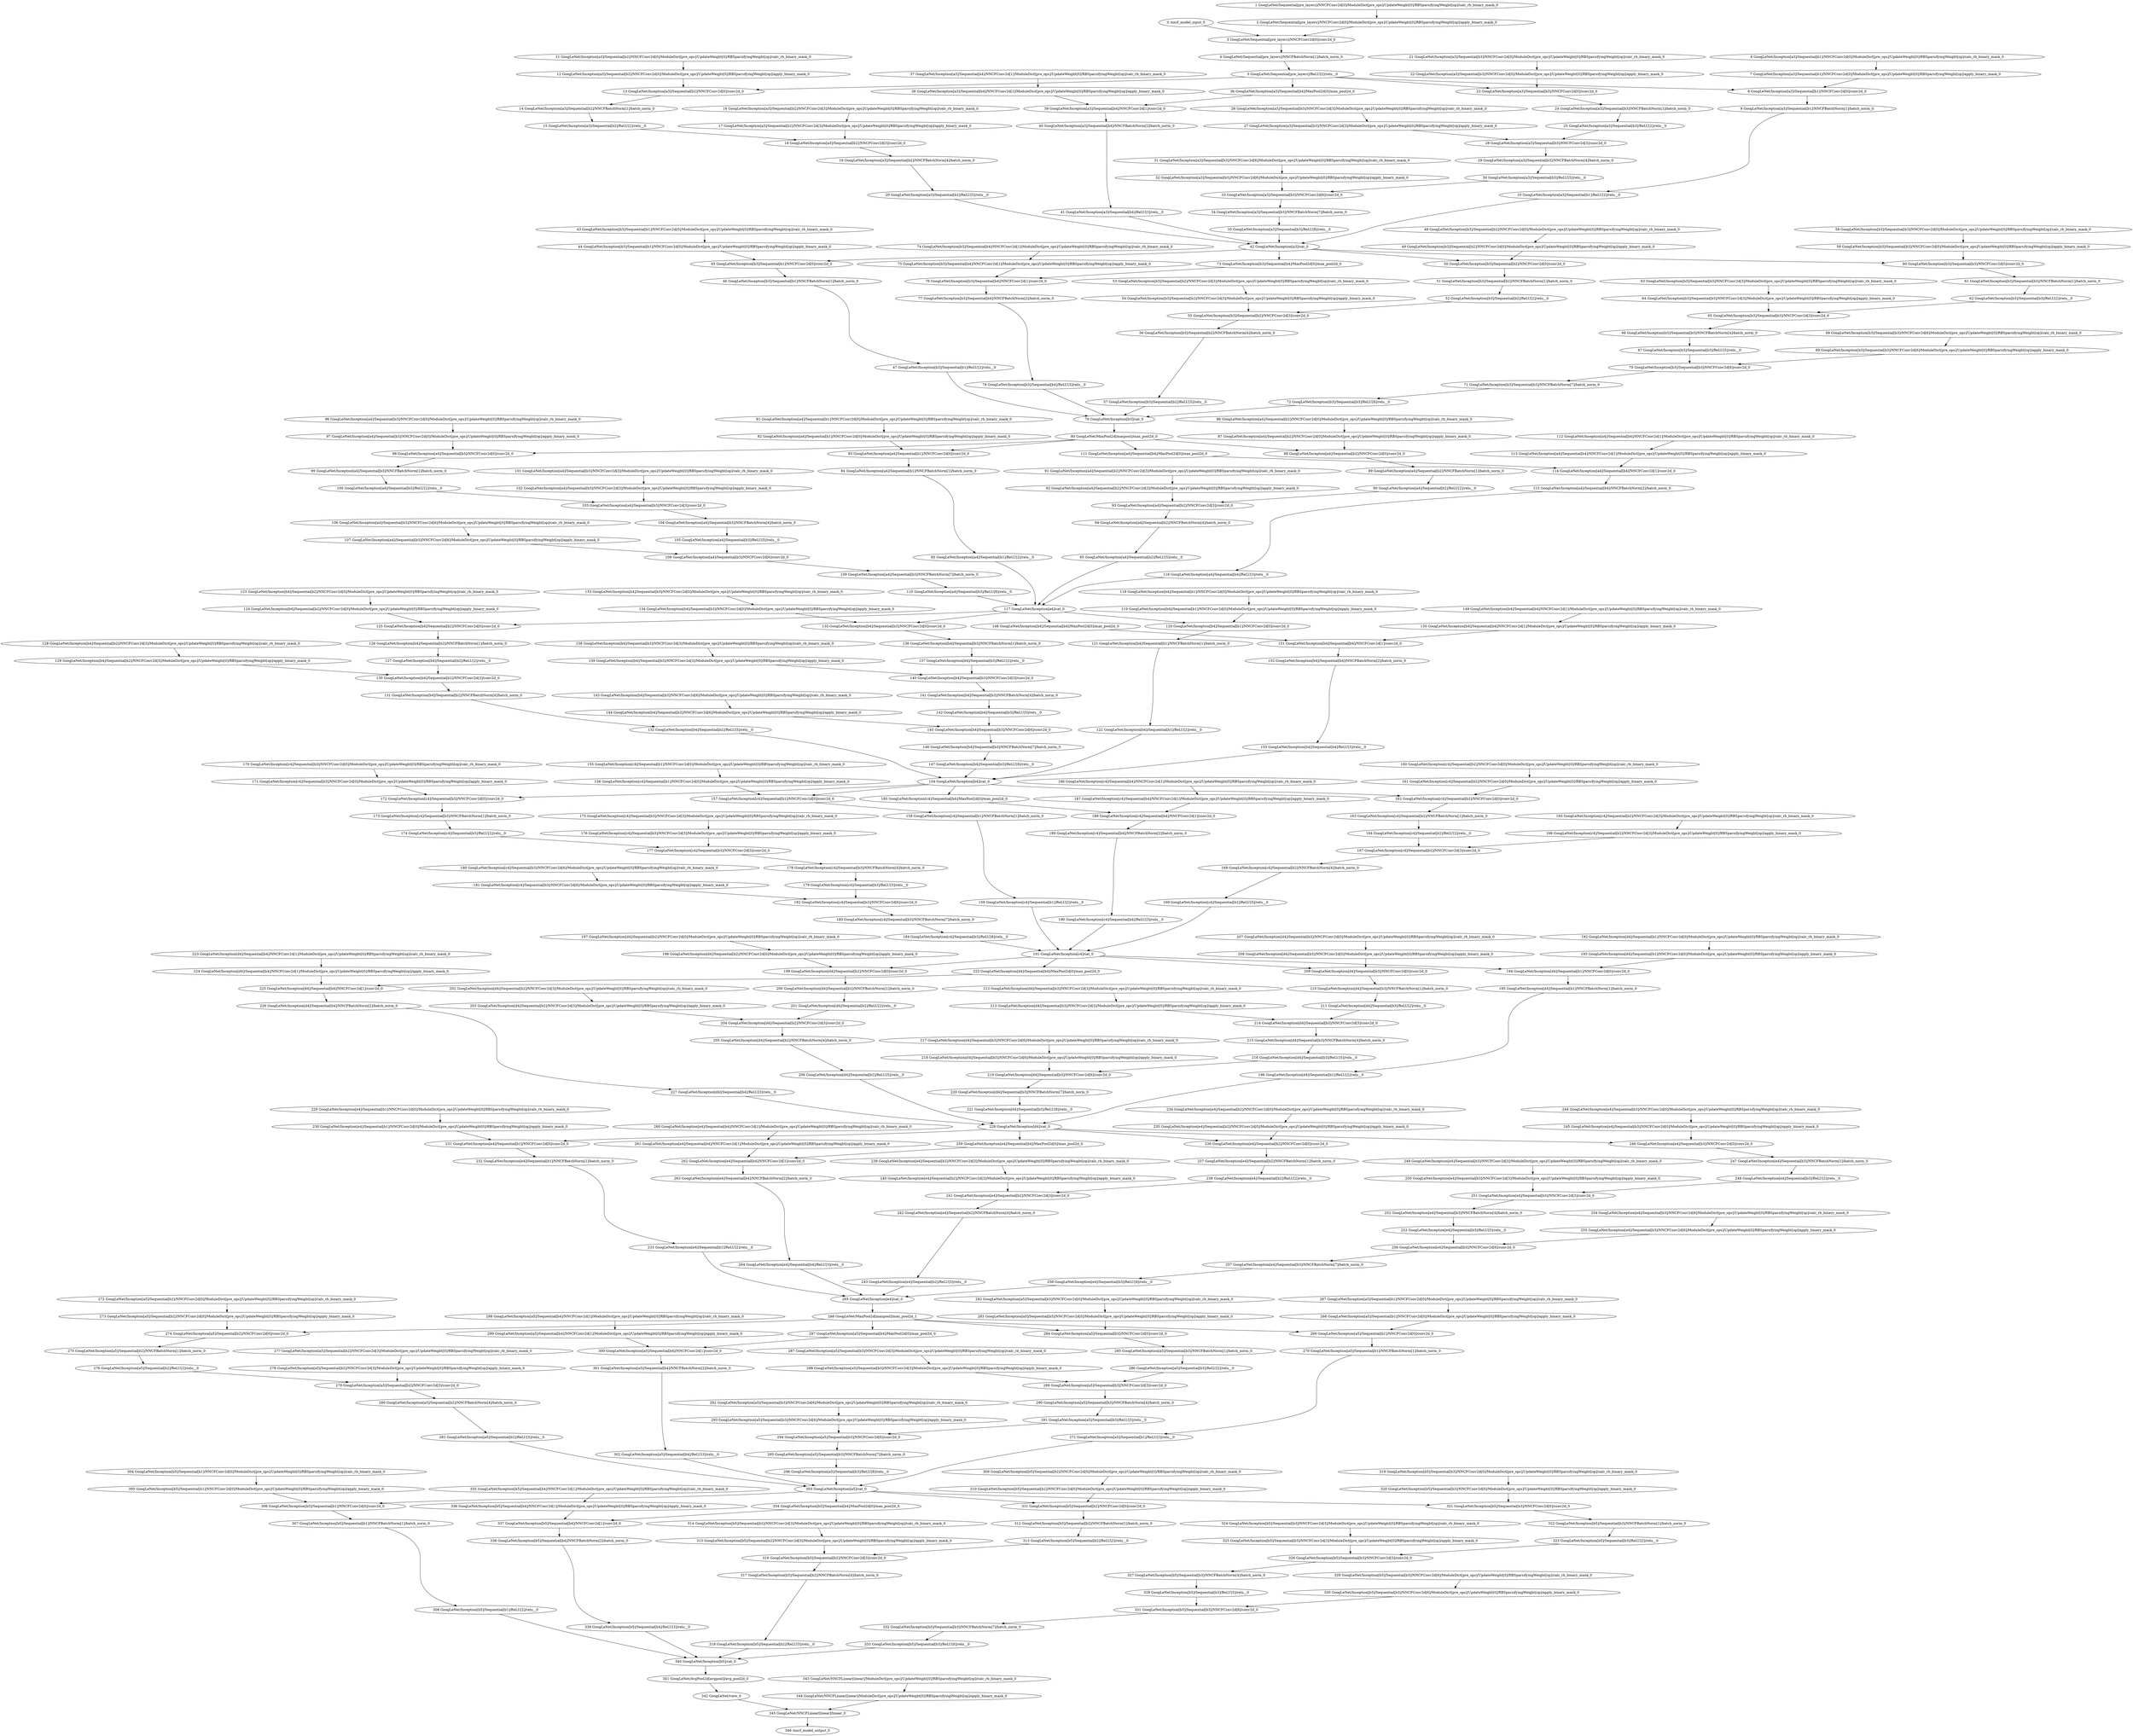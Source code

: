 strict digraph  {
"0 /nncf_model_input_0" [id=0, type=nncf_model_input];
"1 GoogLeNet/Sequential[pre_layers]/NNCFConv2d[0]/ModuleDict[pre_ops]/UpdateWeight[0]/RBSparsifyingWeight[op]/calc_rb_binary_mask_0" [id=1, type=calc_rb_binary_mask];
"2 GoogLeNet/Sequential[pre_layers]/NNCFConv2d[0]/ModuleDict[pre_ops]/UpdateWeight[0]/RBSparsifyingWeight[op]/apply_binary_mask_0" [id=2, type=apply_binary_mask];
"3 GoogLeNet/Sequential[pre_layers]/NNCFConv2d[0]/conv2d_0" [id=3, type=conv2d];
"4 GoogLeNet/Sequential[pre_layers]/NNCFBatchNorm[1]/batch_norm_0" [id=4, type=batch_norm];
"5 GoogLeNet/Sequential[pre_layers]/ReLU[2]/relu__0" [id=5, type=relu_];
"6 GoogLeNet/Inception[a3]/Sequential[b1]/NNCFConv2d[0]/ModuleDict[pre_ops]/UpdateWeight[0]/RBSparsifyingWeight[op]/calc_rb_binary_mask_0" [id=6, type=calc_rb_binary_mask];
"7 GoogLeNet/Inception[a3]/Sequential[b1]/NNCFConv2d[0]/ModuleDict[pre_ops]/UpdateWeight[0]/RBSparsifyingWeight[op]/apply_binary_mask_0" [id=7, type=apply_binary_mask];
"8 GoogLeNet/Inception[a3]/Sequential[b1]/NNCFConv2d[0]/conv2d_0" [id=8, type=conv2d];
"9 GoogLeNet/Inception[a3]/Sequential[b1]/NNCFBatchNorm[1]/batch_norm_0" [id=9, type=batch_norm];
"10 GoogLeNet/Inception[a3]/Sequential[b1]/ReLU[2]/relu__0" [id=10, type=relu_];
"11 GoogLeNet/Inception[a3]/Sequential[b2]/NNCFConv2d[0]/ModuleDict[pre_ops]/UpdateWeight[0]/RBSparsifyingWeight[op]/calc_rb_binary_mask_0" [id=11, type=calc_rb_binary_mask];
"12 GoogLeNet/Inception[a3]/Sequential[b2]/NNCFConv2d[0]/ModuleDict[pre_ops]/UpdateWeight[0]/RBSparsifyingWeight[op]/apply_binary_mask_0" [id=12, type=apply_binary_mask];
"13 GoogLeNet/Inception[a3]/Sequential[b2]/NNCFConv2d[0]/conv2d_0" [id=13, type=conv2d];
"14 GoogLeNet/Inception[a3]/Sequential[b2]/NNCFBatchNorm[1]/batch_norm_0" [id=14, type=batch_norm];
"15 GoogLeNet/Inception[a3]/Sequential[b2]/ReLU[2]/relu__0" [id=15, type=relu_];
"16 GoogLeNet/Inception[a3]/Sequential[b2]/NNCFConv2d[3]/ModuleDict[pre_ops]/UpdateWeight[0]/RBSparsifyingWeight[op]/calc_rb_binary_mask_0" [id=16, type=calc_rb_binary_mask];
"17 GoogLeNet/Inception[a3]/Sequential[b2]/NNCFConv2d[3]/ModuleDict[pre_ops]/UpdateWeight[0]/RBSparsifyingWeight[op]/apply_binary_mask_0" [id=17, type=apply_binary_mask];
"18 GoogLeNet/Inception[a3]/Sequential[b2]/NNCFConv2d[3]/conv2d_0" [id=18, type=conv2d];
"19 GoogLeNet/Inception[a3]/Sequential[b2]/NNCFBatchNorm[4]/batch_norm_0" [id=19, type=batch_norm];
"20 GoogLeNet/Inception[a3]/Sequential[b2]/ReLU[5]/relu__0" [id=20, type=relu_];
"21 GoogLeNet/Inception[a3]/Sequential[b3]/NNCFConv2d[0]/ModuleDict[pre_ops]/UpdateWeight[0]/RBSparsifyingWeight[op]/calc_rb_binary_mask_0" [id=21, type=calc_rb_binary_mask];
"22 GoogLeNet/Inception[a3]/Sequential[b3]/NNCFConv2d[0]/ModuleDict[pre_ops]/UpdateWeight[0]/RBSparsifyingWeight[op]/apply_binary_mask_0" [id=22, type=apply_binary_mask];
"23 GoogLeNet/Inception[a3]/Sequential[b3]/NNCFConv2d[0]/conv2d_0" [id=23, type=conv2d];
"24 GoogLeNet/Inception[a3]/Sequential[b3]/NNCFBatchNorm[1]/batch_norm_0" [id=24, type=batch_norm];
"25 GoogLeNet/Inception[a3]/Sequential[b3]/ReLU[2]/relu__0" [id=25, type=relu_];
"26 GoogLeNet/Inception[a3]/Sequential[b3]/NNCFConv2d[3]/ModuleDict[pre_ops]/UpdateWeight[0]/RBSparsifyingWeight[op]/calc_rb_binary_mask_0" [id=26, type=calc_rb_binary_mask];
"27 GoogLeNet/Inception[a3]/Sequential[b3]/NNCFConv2d[3]/ModuleDict[pre_ops]/UpdateWeight[0]/RBSparsifyingWeight[op]/apply_binary_mask_0" [id=27, type=apply_binary_mask];
"28 GoogLeNet/Inception[a3]/Sequential[b3]/NNCFConv2d[3]/conv2d_0" [id=28, type=conv2d];
"29 GoogLeNet/Inception[a3]/Sequential[b3]/NNCFBatchNorm[4]/batch_norm_0" [id=29, type=batch_norm];
"30 GoogLeNet/Inception[a3]/Sequential[b3]/ReLU[5]/relu__0" [id=30, type=relu_];
"31 GoogLeNet/Inception[a3]/Sequential[b3]/NNCFConv2d[6]/ModuleDict[pre_ops]/UpdateWeight[0]/RBSparsifyingWeight[op]/calc_rb_binary_mask_0" [id=31, type=calc_rb_binary_mask];
"32 GoogLeNet/Inception[a3]/Sequential[b3]/NNCFConv2d[6]/ModuleDict[pre_ops]/UpdateWeight[0]/RBSparsifyingWeight[op]/apply_binary_mask_0" [id=32, type=apply_binary_mask];
"33 GoogLeNet/Inception[a3]/Sequential[b3]/NNCFConv2d[6]/conv2d_0" [id=33, type=conv2d];
"34 GoogLeNet/Inception[a3]/Sequential[b3]/NNCFBatchNorm[7]/batch_norm_0" [id=34, type=batch_norm];
"35 GoogLeNet/Inception[a3]/Sequential[b3]/ReLU[8]/relu__0" [id=35, type=relu_];
"36 GoogLeNet/Inception[a3]/Sequential[b4]/MaxPool2d[0]/max_pool2d_0" [id=36, type=max_pool2d];
"37 GoogLeNet/Inception[a3]/Sequential[b4]/NNCFConv2d[1]/ModuleDict[pre_ops]/UpdateWeight[0]/RBSparsifyingWeight[op]/calc_rb_binary_mask_0" [id=37, type=calc_rb_binary_mask];
"38 GoogLeNet/Inception[a3]/Sequential[b4]/NNCFConv2d[1]/ModuleDict[pre_ops]/UpdateWeight[0]/RBSparsifyingWeight[op]/apply_binary_mask_0" [id=38, type=apply_binary_mask];
"39 GoogLeNet/Inception[a3]/Sequential[b4]/NNCFConv2d[1]/conv2d_0" [id=39, type=conv2d];
"40 GoogLeNet/Inception[a3]/Sequential[b4]/NNCFBatchNorm[2]/batch_norm_0" [id=40, type=batch_norm];
"41 GoogLeNet/Inception[a3]/Sequential[b4]/ReLU[3]/relu__0" [id=41, type=relu_];
"42 GoogLeNet/Inception[a3]/cat_0" [id=42, type=cat];
"43 GoogLeNet/Inception[b3]/Sequential[b1]/NNCFConv2d[0]/ModuleDict[pre_ops]/UpdateWeight[0]/RBSparsifyingWeight[op]/calc_rb_binary_mask_0" [id=43, type=calc_rb_binary_mask];
"44 GoogLeNet/Inception[b3]/Sequential[b1]/NNCFConv2d[0]/ModuleDict[pre_ops]/UpdateWeight[0]/RBSparsifyingWeight[op]/apply_binary_mask_0" [id=44, type=apply_binary_mask];
"45 GoogLeNet/Inception[b3]/Sequential[b1]/NNCFConv2d[0]/conv2d_0" [id=45, type=conv2d];
"46 GoogLeNet/Inception[b3]/Sequential[b1]/NNCFBatchNorm[1]/batch_norm_0" [id=46, type=batch_norm];
"47 GoogLeNet/Inception[b3]/Sequential[b1]/ReLU[2]/relu__0" [id=47, type=relu_];
"48 GoogLeNet/Inception[b3]/Sequential[b2]/NNCFConv2d[0]/ModuleDict[pre_ops]/UpdateWeight[0]/RBSparsifyingWeight[op]/calc_rb_binary_mask_0" [id=48, type=calc_rb_binary_mask];
"49 GoogLeNet/Inception[b3]/Sequential[b2]/NNCFConv2d[0]/ModuleDict[pre_ops]/UpdateWeight[0]/RBSparsifyingWeight[op]/apply_binary_mask_0" [id=49, type=apply_binary_mask];
"50 GoogLeNet/Inception[b3]/Sequential[b2]/NNCFConv2d[0]/conv2d_0" [id=50, type=conv2d];
"51 GoogLeNet/Inception[b3]/Sequential[b2]/NNCFBatchNorm[1]/batch_norm_0" [id=51, type=batch_norm];
"52 GoogLeNet/Inception[b3]/Sequential[b2]/ReLU[2]/relu__0" [id=52, type=relu_];
"53 GoogLeNet/Inception[b3]/Sequential[b2]/NNCFConv2d[3]/ModuleDict[pre_ops]/UpdateWeight[0]/RBSparsifyingWeight[op]/calc_rb_binary_mask_0" [id=53, type=calc_rb_binary_mask];
"54 GoogLeNet/Inception[b3]/Sequential[b2]/NNCFConv2d[3]/ModuleDict[pre_ops]/UpdateWeight[0]/RBSparsifyingWeight[op]/apply_binary_mask_0" [id=54, type=apply_binary_mask];
"55 GoogLeNet/Inception[b3]/Sequential[b2]/NNCFConv2d[3]/conv2d_0" [id=55, type=conv2d];
"56 GoogLeNet/Inception[b3]/Sequential[b2]/NNCFBatchNorm[4]/batch_norm_0" [id=56, type=batch_norm];
"57 GoogLeNet/Inception[b3]/Sequential[b2]/ReLU[5]/relu__0" [id=57, type=relu_];
"58 GoogLeNet/Inception[b3]/Sequential[b3]/NNCFConv2d[0]/ModuleDict[pre_ops]/UpdateWeight[0]/RBSparsifyingWeight[op]/calc_rb_binary_mask_0" [id=58, type=calc_rb_binary_mask];
"59 GoogLeNet/Inception[b3]/Sequential[b3]/NNCFConv2d[0]/ModuleDict[pre_ops]/UpdateWeight[0]/RBSparsifyingWeight[op]/apply_binary_mask_0" [id=59, type=apply_binary_mask];
"60 GoogLeNet/Inception[b3]/Sequential[b3]/NNCFConv2d[0]/conv2d_0" [id=60, type=conv2d];
"61 GoogLeNet/Inception[b3]/Sequential[b3]/NNCFBatchNorm[1]/batch_norm_0" [id=61, type=batch_norm];
"62 GoogLeNet/Inception[b3]/Sequential[b3]/ReLU[2]/relu__0" [id=62, type=relu_];
"63 GoogLeNet/Inception[b3]/Sequential[b3]/NNCFConv2d[3]/ModuleDict[pre_ops]/UpdateWeight[0]/RBSparsifyingWeight[op]/calc_rb_binary_mask_0" [id=63, type=calc_rb_binary_mask];
"64 GoogLeNet/Inception[b3]/Sequential[b3]/NNCFConv2d[3]/ModuleDict[pre_ops]/UpdateWeight[0]/RBSparsifyingWeight[op]/apply_binary_mask_0" [id=64, type=apply_binary_mask];
"65 GoogLeNet/Inception[b3]/Sequential[b3]/NNCFConv2d[3]/conv2d_0" [id=65, type=conv2d];
"66 GoogLeNet/Inception[b3]/Sequential[b3]/NNCFBatchNorm[4]/batch_norm_0" [id=66, type=batch_norm];
"67 GoogLeNet/Inception[b3]/Sequential[b3]/ReLU[5]/relu__0" [id=67, type=relu_];
"68 GoogLeNet/Inception[b3]/Sequential[b3]/NNCFConv2d[6]/ModuleDict[pre_ops]/UpdateWeight[0]/RBSparsifyingWeight[op]/calc_rb_binary_mask_0" [id=68, type=calc_rb_binary_mask];
"69 GoogLeNet/Inception[b3]/Sequential[b3]/NNCFConv2d[6]/ModuleDict[pre_ops]/UpdateWeight[0]/RBSparsifyingWeight[op]/apply_binary_mask_0" [id=69, type=apply_binary_mask];
"70 GoogLeNet/Inception[b3]/Sequential[b3]/NNCFConv2d[6]/conv2d_0" [id=70, type=conv2d];
"71 GoogLeNet/Inception[b3]/Sequential[b3]/NNCFBatchNorm[7]/batch_norm_0" [id=71, type=batch_norm];
"72 GoogLeNet/Inception[b3]/Sequential[b3]/ReLU[8]/relu__0" [id=72, type=relu_];
"73 GoogLeNet/Inception[b3]/Sequential[b4]/MaxPool2d[0]/max_pool2d_0" [id=73, type=max_pool2d];
"74 GoogLeNet/Inception[b3]/Sequential[b4]/NNCFConv2d[1]/ModuleDict[pre_ops]/UpdateWeight[0]/RBSparsifyingWeight[op]/calc_rb_binary_mask_0" [id=74, type=calc_rb_binary_mask];
"75 GoogLeNet/Inception[b3]/Sequential[b4]/NNCFConv2d[1]/ModuleDict[pre_ops]/UpdateWeight[0]/RBSparsifyingWeight[op]/apply_binary_mask_0" [id=75, type=apply_binary_mask];
"76 GoogLeNet/Inception[b3]/Sequential[b4]/NNCFConv2d[1]/conv2d_0" [id=76, type=conv2d];
"77 GoogLeNet/Inception[b3]/Sequential[b4]/NNCFBatchNorm[2]/batch_norm_0" [id=77, type=batch_norm];
"78 GoogLeNet/Inception[b3]/Sequential[b4]/ReLU[3]/relu__0" [id=78, type=relu_];
"79 GoogLeNet/Inception[b3]/cat_0" [id=79, type=cat];
"80 GoogLeNet/MaxPool2d[maxpool]/max_pool2d_0" [id=80, type=max_pool2d];
"81 GoogLeNet/Inception[a4]/Sequential[b1]/NNCFConv2d[0]/ModuleDict[pre_ops]/UpdateWeight[0]/RBSparsifyingWeight[op]/calc_rb_binary_mask_0" [id=81, type=calc_rb_binary_mask];
"82 GoogLeNet/Inception[a4]/Sequential[b1]/NNCFConv2d[0]/ModuleDict[pre_ops]/UpdateWeight[0]/RBSparsifyingWeight[op]/apply_binary_mask_0" [id=82, type=apply_binary_mask];
"83 GoogLeNet/Inception[a4]/Sequential[b1]/NNCFConv2d[0]/conv2d_0" [id=83, type=conv2d];
"84 GoogLeNet/Inception[a4]/Sequential[b1]/NNCFBatchNorm[1]/batch_norm_0" [id=84, type=batch_norm];
"85 GoogLeNet/Inception[a4]/Sequential[b1]/ReLU[2]/relu__0" [id=85, type=relu_];
"86 GoogLeNet/Inception[a4]/Sequential[b2]/NNCFConv2d[0]/ModuleDict[pre_ops]/UpdateWeight[0]/RBSparsifyingWeight[op]/calc_rb_binary_mask_0" [id=86, type=calc_rb_binary_mask];
"87 GoogLeNet/Inception[a4]/Sequential[b2]/NNCFConv2d[0]/ModuleDict[pre_ops]/UpdateWeight[0]/RBSparsifyingWeight[op]/apply_binary_mask_0" [id=87, type=apply_binary_mask];
"88 GoogLeNet/Inception[a4]/Sequential[b2]/NNCFConv2d[0]/conv2d_0" [id=88, type=conv2d];
"89 GoogLeNet/Inception[a4]/Sequential[b2]/NNCFBatchNorm[1]/batch_norm_0" [id=89, type=batch_norm];
"90 GoogLeNet/Inception[a4]/Sequential[b2]/ReLU[2]/relu__0" [id=90, type=relu_];
"91 GoogLeNet/Inception[a4]/Sequential[b2]/NNCFConv2d[3]/ModuleDict[pre_ops]/UpdateWeight[0]/RBSparsifyingWeight[op]/calc_rb_binary_mask_0" [id=91, type=calc_rb_binary_mask];
"92 GoogLeNet/Inception[a4]/Sequential[b2]/NNCFConv2d[3]/ModuleDict[pre_ops]/UpdateWeight[0]/RBSparsifyingWeight[op]/apply_binary_mask_0" [id=92, type=apply_binary_mask];
"93 GoogLeNet/Inception[a4]/Sequential[b2]/NNCFConv2d[3]/conv2d_0" [id=93, type=conv2d];
"94 GoogLeNet/Inception[a4]/Sequential[b2]/NNCFBatchNorm[4]/batch_norm_0" [id=94, type=batch_norm];
"95 GoogLeNet/Inception[a4]/Sequential[b2]/ReLU[5]/relu__0" [id=95, type=relu_];
"96 GoogLeNet/Inception[a4]/Sequential[b3]/NNCFConv2d[0]/ModuleDict[pre_ops]/UpdateWeight[0]/RBSparsifyingWeight[op]/calc_rb_binary_mask_0" [id=96, type=calc_rb_binary_mask];
"97 GoogLeNet/Inception[a4]/Sequential[b3]/NNCFConv2d[0]/ModuleDict[pre_ops]/UpdateWeight[0]/RBSparsifyingWeight[op]/apply_binary_mask_0" [id=97, type=apply_binary_mask];
"98 GoogLeNet/Inception[a4]/Sequential[b3]/NNCFConv2d[0]/conv2d_0" [id=98, type=conv2d];
"99 GoogLeNet/Inception[a4]/Sequential[b3]/NNCFBatchNorm[1]/batch_norm_0" [id=99, type=batch_norm];
"100 GoogLeNet/Inception[a4]/Sequential[b3]/ReLU[2]/relu__0" [id=100, type=relu_];
"101 GoogLeNet/Inception[a4]/Sequential[b3]/NNCFConv2d[3]/ModuleDict[pre_ops]/UpdateWeight[0]/RBSparsifyingWeight[op]/calc_rb_binary_mask_0" [id=101, type=calc_rb_binary_mask];
"102 GoogLeNet/Inception[a4]/Sequential[b3]/NNCFConv2d[3]/ModuleDict[pre_ops]/UpdateWeight[0]/RBSparsifyingWeight[op]/apply_binary_mask_0" [id=102, type=apply_binary_mask];
"103 GoogLeNet/Inception[a4]/Sequential[b3]/NNCFConv2d[3]/conv2d_0" [id=103, type=conv2d];
"104 GoogLeNet/Inception[a4]/Sequential[b3]/NNCFBatchNorm[4]/batch_norm_0" [id=104, type=batch_norm];
"105 GoogLeNet/Inception[a4]/Sequential[b3]/ReLU[5]/relu__0" [id=105, type=relu_];
"106 GoogLeNet/Inception[a4]/Sequential[b3]/NNCFConv2d[6]/ModuleDict[pre_ops]/UpdateWeight[0]/RBSparsifyingWeight[op]/calc_rb_binary_mask_0" [id=106, type=calc_rb_binary_mask];
"107 GoogLeNet/Inception[a4]/Sequential[b3]/NNCFConv2d[6]/ModuleDict[pre_ops]/UpdateWeight[0]/RBSparsifyingWeight[op]/apply_binary_mask_0" [id=107, type=apply_binary_mask];
"108 GoogLeNet/Inception[a4]/Sequential[b3]/NNCFConv2d[6]/conv2d_0" [id=108, type=conv2d];
"109 GoogLeNet/Inception[a4]/Sequential[b3]/NNCFBatchNorm[7]/batch_norm_0" [id=109, type=batch_norm];
"110 GoogLeNet/Inception[a4]/Sequential[b3]/ReLU[8]/relu__0" [id=110, type=relu_];
"111 GoogLeNet/Inception[a4]/Sequential[b4]/MaxPool2d[0]/max_pool2d_0" [id=111, type=max_pool2d];
"112 GoogLeNet/Inception[a4]/Sequential[b4]/NNCFConv2d[1]/ModuleDict[pre_ops]/UpdateWeight[0]/RBSparsifyingWeight[op]/calc_rb_binary_mask_0" [id=112, type=calc_rb_binary_mask];
"113 GoogLeNet/Inception[a4]/Sequential[b4]/NNCFConv2d[1]/ModuleDict[pre_ops]/UpdateWeight[0]/RBSparsifyingWeight[op]/apply_binary_mask_0" [id=113, type=apply_binary_mask];
"114 GoogLeNet/Inception[a4]/Sequential[b4]/NNCFConv2d[1]/conv2d_0" [id=114, type=conv2d];
"115 GoogLeNet/Inception[a4]/Sequential[b4]/NNCFBatchNorm[2]/batch_norm_0" [id=115, type=batch_norm];
"116 GoogLeNet/Inception[a4]/Sequential[b4]/ReLU[3]/relu__0" [id=116, type=relu_];
"117 GoogLeNet/Inception[a4]/cat_0" [id=117, type=cat];
"118 GoogLeNet/Inception[b4]/Sequential[b1]/NNCFConv2d[0]/ModuleDict[pre_ops]/UpdateWeight[0]/RBSparsifyingWeight[op]/calc_rb_binary_mask_0" [id=118, type=calc_rb_binary_mask];
"119 GoogLeNet/Inception[b4]/Sequential[b1]/NNCFConv2d[0]/ModuleDict[pre_ops]/UpdateWeight[0]/RBSparsifyingWeight[op]/apply_binary_mask_0" [id=119, type=apply_binary_mask];
"120 GoogLeNet/Inception[b4]/Sequential[b1]/NNCFConv2d[0]/conv2d_0" [id=120, type=conv2d];
"121 GoogLeNet/Inception[b4]/Sequential[b1]/NNCFBatchNorm[1]/batch_norm_0" [id=121, type=batch_norm];
"122 GoogLeNet/Inception[b4]/Sequential[b1]/ReLU[2]/relu__0" [id=122, type=relu_];
"123 GoogLeNet/Inception[b4]/Sequential[b2]/NNCFConv2d[0]/ModuleDict[pre_ops]/UpdateWeight[0]/RBSparsifyingWeight[op]/calc_rb_binary_mask_0" [id=123, type=calc_rb_binary_mask];
"124 GoogLeNet/Inception[b4]/Sequential[b2]/NNCFConv2d[0]/ModuleDict[pre_ops]/UpdateWeight[0]/RBSparsifyingWeight[op]/apply_binary_mask_0" [id=124, type=apply_binary_mask];
"125 GoogLeNet/Inception[b4]/Sequential[b2]/NNCFConv2d[0]/conv2d_0" [id=125, type=conv2d];
"126 GoogLeNet/Inception[b4]/Sequential[b2]/NNCFBatchNorm[1]/batch_norm_0" [id=126, type=batch_norm];
"127 GoogLeNet/Inception[b4]/Sequential[b2]/ReLU[2]/relu__0" [id=127, type=relu_];
"128 GoogLeNet/Inception[b4]/Sequential[b2]/NNCFConv2d[3]/ModuleDict[pre_ops]/UpdateWeight[0]/RBSparsifyingWeight[op]/calc_rb_binary_mask_0" [id=128, type=calc_rb_binary_mask];
"129 GoogLeNet/Inception[b4]/Sequential[b2]/NNCFConv2d[3]/ModuleDict[pre_ops]/UpdateWeight[0]/RBSparsifyingWeight[op]/apply_binary_mask_0" [id=129, type=apply_binary_mask];
"130 GoogLeNet/Inception[b4]/Sequential[b2]/NNCFConv2d[3]/conv2d_0" [id=130, type=conv2d];
"131 GoogLeNet/Inception[b4]/Sequential[b2]/NNCFBatchNorm[4]/batch_norm_0" [id=131, type=batch_norm];
"132 GoogLeNet/Inception[b4]/Sequential[b2]/ReLU[5]/relu__0" [id=132, type=relu_];
"133 GoogLeNet/Inception[b4]/Sequential[b3]/NNCFConv2d[0]/ModuleDict[pre_ops]/UpdateWeight[0]/RBSparsifyingWeight[op]/calc_rb_binary_mask_0" [id=133, type=calc_rb_binary_mask];
"134 GoogLeNet/Inception[b4]/Sequential[b3]/NNCFConv2d[0]/ModuleDict[pre_ops]/UpdateWeight[0]/RBSparsifyingWeight[op]/apply_binary_mask_0" [id=134, type=apply_binary_mask];
"135 GoogLeNet/Inception[b4]/Sequential[b3]/NNCFConv2d[0]/conv2d_0" [id=135, type=conv2d];
"136 GoogLeNet/Inception[b4]/Sequential[b3]/NNCFBatchNorm[1]/batch_norm_0" [id=136, type=batch_norm];
"137 GoogLeNet/Inception[b4]/Sequential[b3]/ReLU[2]/relu__0" [id=137, type=relu_];
"138 GoogLeNet/Inception[b4]/Sequential[b3]/NNCFConv2d[3]/ModuleDict[pre_ops]/UpdateWeight[0]/RBSparsifyingWeight[op]/calc_rb_binary_mask_0" [id=138, type=calc_rb_binary_mask];
"139 GoogLeNet/Inception[b4]/Sequential[b3]/NNCFConv2d[3]/ModuleDict[pre_ops]/UpdateWeight[0]/RBSparsifyingWeight[op]/apply_binary_mask_0" [id=139, type=apply_binary_mask];
"140 GoogLeNet/Inception[b4]/Sequential[b3]/NNCFConv2d[3]/conv2d_0" [id=140, type=conv2d];
"141 GoogLeNet/Inception[b4]/Sequential[b3]/NNCFBatchNorm[4]/batch_norm_0" [id=141, type=batch_norm];
"142 GoogLeNet/Inception[b4]/Sequential[b3]/ReLU[5]/relu__0" [id=142, type=relu_];
"143 GoogLeNet/Inception[b4]/Sequential[b3]/NNCFConv2d[6]/ModuleDict[pre_ops]/UpdateWeight[0]/RBSparsifyingWeight[op]/calc_rb_binary_mask_0" [id=143, type=calc_rb_binary_mask];
"144 GoogLeNet/Inception[b4]/Sequential[b3]/NNCFConv2d[6]/ModuleDict[pre_ops]/UpdateWeight[0]/RBSparsifyingWeight[op]/apply_binary_mask_0" [id=144, type=apply_binary_mask];
"145 GoogLeNet/Inception[b4]/Sequential[b3]/NNCFConv2d[6]/conv2d_0" [id=145, type=conv2d];
"146 GoogLeNet/Inception[b4]/Sequential[b3]/NNCFBatchNorm[7]/batch_norm_0" [id=146, type=batch_norm];
"147 GoogLeNet/Inception[b4]/Sequential[b3]/ReLU[8]/relu__0" [id=147, type=relu_];
"148 GoogLeNet/Inception[b4]/Sequential[b4]/MaxPool2d[0]/max_pool2d_0" [id=148, type=max_pool2d];
"149 GoogLeNet/Inception[b4]/Sequential[b4]/NNCFConv2d[1]/ModuleDict[pre_ops]/UpdateWeight[0]/RBSparsifyingWeight[op]/calc_rb_binary_mask_0" [id=149, type=calc_rb_binary_mask];
"150 GoogLeNet/Inception[b4]/Sequential[b4]/NNCFConv2d[1]/ModuleDict[pre_ops]/UpdateWeight[0]/RBSparsifyingWeight[op]/apply_binary_mask_0" [id=150, type=apply_binary_mask];
"151 GoogLeNet/Inception[b4]/Sequential[b4]/NNCFConv2d[1]/conv2d_0" [id=151, type=conv2d];
"152 GoogLeNet/Inception[b4]/Sequential[b4]/NNCFBatchNorm[2]/batch_norm_0" [id=152, type=batch_norm];
"153 GoogLeNet/Inception[b4]/Sequential[b4]/ReLU[3]/relu__0" [id=153, type=relu_];
"154 GoogLeNet/Inception[b4]/cat_0" [id=154, type=cat];
"155 GoogLeNet/Inception[c4]/Sequential[b1]/NNCFConv2d[0]/ModuleDict[pre_ops]/UpdateWeight[0]/RBSparsifyingWeight[op]/calc_rb_binary_mask_0" [id=155, type=calc_rb_binary_mask];
"156 GoogLeNet/Inception[c4]/Sequential[b1]/NNCFConv2d[0]/ModuleDict[pre_ops]/UpdateWeight[0]/RBSparsifyingWeight[op]/apply_binary_mask_0" [id=156, type=apply_binary_mask];
"157 GoogLeNet/Inception[c4]/Sequential[b1]/NNCFConv2d[0]/conv2d_0" [id=157, type=conv2d];
"158 GoogLeNet/Inception[c4]/Sequential[b1]/NNCFBatchNorm[1]/batch_norm_0" [id=158, type=batch_norm];
"159 GoogLeNet/Inception[c4]/Sequential[b1]/ReLU[2]/relu__0" [id=159, type=relu_];
"160 GoogLeNet/Inception[c4]/Sequential[b2]/NNCFConv2d[0]/ModuleDict[pre_ops]/UpdateWeight[0]/RBSparsifyingWeight[op]/calc_rb_binary_mask_0" [id=160, type=calc_rb_binary_mask];
"161 GoogLeNet/Inception[c4]/Sequential[b2]/NNCFConv2d[0]/ModuleDict[pre_ops]/UpdateWeight[0]/RBSparsifyingWeight[op]/apply_binary_mask_0" [id=161, type=apply_binary_mask];
"162 GoogLeNet/Inception[c4]/Sequential[b2]/NNCFConv2d[0]/conv2d_0" [id=162, type=conv2d];
"163 GoogLeNet/Inception[c4]/Sequential[b2]/NNCFBatchNorm[1]/batch_norm_0" [id=163, type=batch_norm];
"164 GoogLeNet/Inception[c4]/Sequential[b2]/ReLU[2]/relu__0" [id=164, type=relu_];
"165 GoogLeNet/Inception[c4]/Sequential[b2]/NNCFConv2d[3]/ModuleDict[pre_ops]/UpdateWeight[0]/RBSparsifyingWeight[op]/calc_rb_binary_mask_0" [id=165, type=calc_rb_binary_mask];
"166 GoogLeNet/Inception[c4]/Sequential[b2]/NNCFConv2d[3]/ModuleDict[pre_ops]/UpdateWeight[0]/RBSparsifyingWeight[op]/apply_binary_mask_0" [id=166, type=apply_binary_mask];
"167 GoogLeNet/Inception[c4]/Sequential[b2]/NNCFConv2d[3]/conv2d_0" [id=167, type=conv2d];
"168 GoogLeNet/Inception[c4]/Sequential[b2]/NNCFBatchNorm[4]/batch_norm_0" [id=168, type=batch_norm];
"169 GoogLeNet/Inception[c4]/Sequential[b2]/ReLU[5]/relu__0" [id=169, type=relu_];
"170 GoogLeNet/Inception[c4]/Sequential[b3]/NNCFConv2d[0]/ModuleDict[pre_ops]/UpdateWeight[0]/RBSparsifyingWeight[op]/calc_rb_binary_mask_0" [id=170, type=calc_rb_binary_mask];
"171 GoogLeNet/Inception[c4]/Sequential[b3]/NNCFConv2d[0]/ModuleDict[pre_ops]/UpdateWeight[0]/RBSparsifyingWeight[op]/apply_binary_mask_0" [id=171, type=apply_binary_mask];
"172 GoogLeNet/Inception[c4]/Sequential[b3]/NNCFConv2d[0]/conv2d_0" [id=172, type=conv2d];
"173 GoogLeNet/Inception[c4]/Sequential[b3]/NNCFBatchNorm[1]/batch_norm_0" [id=173, type=batch_norm];
"174 GoogLeNet/Inception[c4]/Sequential[b3]/ReLU[2]/relu__0" [id=174, type=relu_];
"175 GoogLeNet/Inception[c4]/Sequential[b3]/NNCFConv2d[3]/ModuleDict[pre_ops]/UpdateWeight[0]/RBSparsifyingWeight[op]/calc_rb_binary_mask_0" [id=175, type=calc_rb_binary_mask];
"176 GoogLeNet/Inception[c4]/Sequential[b3]/NNCFConv2d[3]/ModuleDict[pre_ops]/UpdateWeight[0]/RBSparsifyingWeight[op]/apply_binary_mask_0" [id=176, type=apply_binary_mask];
"177 GoogLeNet/Inception[c4]/Sequential[b3]/NNCFConv2d[3]/conv2d_0" [id=177, type=conv2d];
"178 GoogLeNet/Inception[c4]/Sequential[b3]/NNCFBatchNorm[4]/batch_norm_0" [id=178, type=batch_norm];
"179 GoogLeNet/Inception[c4]/Sequential[b3]/ReLU[5]/relu__0" [id=179, type=relu_];
"180 GoogLeNet/Inception[c4]/Sequential[b3]/NNCFConv2d[6]/ModuleDict[pre_ops]/UpdateWeight[0]/RBSparsifyingWeight[op]/calc_rb_binary_mask_0" [id=180, type=calc_rb_binary_mask];
"181 GoogLeNet/Inception[c4]/Sequential[b3]/NNCFConv2d[6]/ModuleDict[pre_ops]/UpdateWeight[0]/RBSparsifyingWeight[op]/apply_binary_mask_0" [id=181, type=apply_binary_mask];
"182 GoogLeNet/Inception[c4]/Sequential[b3]/NNCFConv2d[6]/conv2d_0" [id=182, type=conv2d];
"183 GoogLeNet/Inception[c4]/Sequential[b3]/NNCFBatchNorm[7]/batch_norm_0" [id=183, type=batch_norm];
"184 GoogLeNet/Inception[c4]/Sequential[b3]/ReLU[8]/relu__0" [id=184, type=relu_];
"185 GoogLeNet/Inception[c4]/Sequential[b4]/MaxPool2d[0]/max_pool2d_0" [id=185, type=max_pool2d];
"186 GoogLeNet/Inception[c4]/Sequential[b4]/NNCFConv2d[1]/ModuleDict[pre_ops]/UpdateWeight[0]/RBSparsifyingWeight[op]/calc_rb_binary_mask_0" [id=186, type=calc_rb_binary_mask];
"187 GoogLeNet/Inception[c4]/Sequential[b4]/NNCFConv2d[1]/ModuleDict[pre_ops]/UpdateWeight[0]/RBSparsifyingWeight[op]/apply_binary_mask_0" [id=187, type=apply_binary_mask];
"188 GoogLeNet/Inception[c4]/Sequential[b4]/NNCFConv2d[1]/conv2d_0" [id=188, type=conv2d];
"189 GoogLeNet/Inception[c4]/Sequential[b4]/NNCFBatchNorm[2]/batch_norm_0" [id=189, type=batch_norm];
"190 GoogLeNet/Inception[c4]/Sequential[b4]/ReLU[3]/relu__0" [id=190, type=relu_];
"191 GoogLeNet/Inception[c4]/cat_0" [id=191, type=cat];
"192 GoogLeNet/Inception[d4]/Sequential[b1]/NNCFConv2d[0]/ModuleDict[pre_ops]/UpdateWeight[0]/RBSparsifyingWeight[op]/calc_rb_binary_mask_0" [id=192, type=calc_rb_binary_mask];
"193 GoogLeNet/Inception[d4]/Sequential[b1]/NNCFConv2d[0]/ModuleDict[pre_ops]/UpdateWeight[0]/RBSparsifyingWeight[op]/apply_binary_mask_0" [id=193, type=apply_binary_mask];
"194 GoogLeNet/Inception[d4]/Sequential[b1]/NNCFConv2d[0]/conv2d_0" [id=194, type=conv2d];
"195 GoogLeNet/Inception[d4]/Sequential[b1]/NNCFBatchNorm[1]/batch_norm_0" [id=195, type=batch_norm];
"196 GoogLeNet/Inception[d4]/Sequential[b1]/ReLU[2]/relu__0" [id=196, type=relu_];
"197 GoogLeNet/Inception[d4]/Sequential[b2]/NNCFConv2d[0]/ModuleDict[pre_ops]/UpdateWeight[0]/RBSparsifyingWeight[op]/calc_rb_binary_mask_0" [id=197, type=calc_rb_binary_mask];
"198 GoogLeNet/Inception[d4]/Sequential[b2]/NNCFConv2d[0]/ModuleDict[pre_ops]/UpdateWeight[0]/RBSparsifyingWeight[op]/apply_binary_mask_0" [id=198, type=apply_binary_mask];
"199 GoogLeNet/Inception[d4]/Sequential[b2]/NNCFConv2d[0]/conv2d_0" [id=199, type=conv2d];
"200 GoogLeNet/Inception[d4]/Sequential[b2]/NNCFBatchNorm[1]/batch_norm_0" [id=200, type=batch_norm];
"201 GoogLeNet/Inception[d4]/Sequential[b2]/ReLU[2]/relu__0" [id=201, type=relu_];
"202 GoogLeNet/Inception[d4]/Sequential[b2]/NNCFConv2d[3]/ModuleDict[pre_ops]/UpdateWeight[0]/RBSparsifyingWeight[op]/calc_rb_binary_mask_0" [id=202, type=calc_rb_binary_mask];
"203 GoogLeNet/Inception[d4]/Sequential[b2]/NNCFConv2d[3]/ModuleDict[pre_ops]/UpdateWeight[0]/RBSparsifyingWeight[op]/apply_binary_mask_0" [id=203, type=apply_binary_mask];
"204 GoogLeNet/Inception[d4]/Sequential[b2]/NNCFConv2d[3]/conv2d_0" [id=204, type=conv2d];
"205 GoogLeNet/Inception[d4]/Sequential[b2]/NNCFBatchNorm[4]/batch_norm_0" [id=205, type=batch_norm];
"206 GoogLeNet/Inception[d4]/Sequential[b2]/ReLU[5]/relu__0" [id=206, type=relu_];
"207 GoogLeNet/Inception[d4]/Sequential[b3]/NNCFConv2d[0]/ModuleDict[pre_ops]/UpdateWeight[0]/RBSparsifyingWeight[op]/calc_rb_binary_mask_0" [id=207, type=calc_rb_binary_mask];
"208 GoogLeNet/Inception[d4]/Sequential[b3]/NNCFConv2d[0]/ModuleDict[pre_ops]/UpdateWeight[0]/RBSparsifyingWeight[op]/apply_binary_mask_0" [id=208, type=apply_binary_mask];
"209 GoogLeNet/Inception[d4]/Sequential[b3]/NNCFConv2d[0]/conv2d_0" [id=209, type=conv2d];
"210 GoogLeNet/Inception[d4]/Sequential[b3]/NNCFBatchNorm[1]/batch_norm_0" [id=210, type=batch_norm];
"211 GoogLeNet/Inception[d4]/Sequential[b3]/ReLU[2]/relu__0" [id=211, type=relu_];
"212 GoogLeNet/Inception[d4]/Sequential[b3]/NNCFConv2d[3]/ModuleDict[pre_ops]/UpdateWeight[0]/RBSparsifyingWeight[op]/calc_rb_binary_mask_0" [id=212, type=calc_rb_binary_mask];
"213 GoogLeNet/Inception[d4]/Sequential[b3]/NNCFConv2d[3]/ModuleDict[pre_ops]/UpdateWeight[0]/RBSparsifyingWeight[op]/apply_binary_mask_0" [id=213, type=apply_binary_mask];
"214 GoogLeNet/Inception[d4]/Sequential[b3]/NNCFConv2d[3]/conv2d_0" [id=214, type=conv2d];
"215 GoogLeNet/Inception[d4]/Sequential[b3]/NNCFBatchNorm[4]/batch_norm_0" [id=215, type=batch_norm];
"216 GoogLeNet/Inception[d4]/Sequential[b3]/ReLU[5]/relu__0" [id=216, type=relu_];
"217 GoogLeNet/Inception[d4]/Sequential[b3]/NNCFConv2d[6]/ModuleDict[pre_ops]/UpdateWeight[0]/RBSparsifyingWeight[op]/calc_rb_binary_mask_0" [id=217, type=calc_rb_binary_mask];
"218 GoogLeNet/Inception[d4]/Sequential[b3]/NNCFConv2d[6]/ModuleDict[pre_ops]/UpdateWeight[0]/RBSparsifyingWeight[op]/apply_binary_mask_0" [id=218, type=apply_binary_mask];
"219 GoogLeNet/Inception[d4]/Sequential[b3]/NNCFConv2d[6]/conv2d_0" [id=219, type=conv2d];
"220 GoogLeNet/Inception[d4]/Sequential[b3]/NNCFBatchNorm[7]/batch_norm_0" [id=220, type=batch_norm];
"221 GoogLeNet/Inception[d4]/Sequential[b3]/ReLU[8]/relu__0" [id=221, type=relu_];
"222 GoogLeNet/Inception[d4]/Sequential[b4]/MaxPool2d[0]/max_pool2d_0" [id=222, type=max_pool2d];
"223 GoogLeNet/Inception[d4]/Sequential[b4]/NNCFConv2d[1]/ModuleDict[pre_ops]/UpdateWeight[0]/RBSparsifyingWeight[op]/calc_rb_binary_mask_0" [id=223, type=calc_rb_binary_mask];
"224 GoogLeNet/Inception[d4]/Sequential[b4]/NNCFConv2d[1]/ModuleDict[pre_ops]/UpdateWeight[0]/RBSparsifyingWeight[op]/apply_binary_mask_0" [id=224, type=apply_binary_mask];
"225 GoogLeNet/Inception[d4]/Sequential[b4]/NNCFConv2d[1]/conv2d_0" [id=225, type=conv2d];
"226 GoogLeNet/Inception[d4]/Sequential[b4]/NNCFBatchNorm[2]/batch_norm_0" [id=226, type=batch_norm];
"227 GoogLeNet/Inception[d4]/Sequential[b4]/ReLU[3]/relu__0" [id=227, type=relu_];
"228 GoogLeNet/Inception[d4]/cat_0" [id=228, type=cat];
"229 GoogLeNet/Inception[e4]/Sequential[b1]/NNCFConv2d[0]/ModuleDict[pre_ops]/UpdateWeight[0]/RBSparsifyingWeight[op]/calc_rb_binary_mask_0" [id=229, type=calc_rb_binary_mask];
"230 GoogLeNet/Inception[e4]/Sequential[b1]/NNCFConv2d[0]/ModuleDict[pre_ops]/UpdateWeight[0]/RBSparsifyingWeight[op]/apply_binary_mask_0" [id=230, type=apply_binary_mask];
"231 GoogLeNet/Inception[e4]/Sequential[b1]/NNCFConv2d[0]/conv2d_0" [id=231, type=conv2d];
"232 GoogLeNet/Inception[e4]/Sequential[b1]/NNCFBatchNorm[1]/batch_norm_0" [id=232, type=batch_norm];
"233 GoogLeNet/Inception[e4]/Sequential[b1]/ReLU[2]/relu__0" [id=233, type=relu_];
"234 GoogLeNet/Inception[e4]/Sequential[b2]/NNCFConv2d[0]/ModuleDict[pre_ops]/UpdateWeight[0]/RBSparsifyingWeight[op]/calc_rb_binary_mask_0" [id=234, type=calc_rb_binary_mask];
"235 GoogLeNet/Inception[e4]/Sequential[b2]/NNCFConv2d[0]/ModuleDict[pre_ops]/UpdateWeight[0]/RBSparsifyingWeight[op]/apply_binary_mask_0" [id=235, type=apply_binary_mask];
"236 GoogLeNet/Inception[e4]/Sequential[b2]/NNCFConv2d[0]/conv2d_0" [id=236, type=conv2d];
"237 GoogLeNet/Inception[e4]/Sequential[b2]/NNCFBatchNorm[1]/batch_norm_0" [id=237, type=batch_norm];
"238 GoogLeNet/Inception[e4]/Sequential[b2]/ReLU[2]/relu__0" [id=238, type=relu_];
"239 GoogLeNet/Inception[e4]/Sequential[b2]/NNCFConv2d[3]/ModuleDict[pre_ops]/UpdateWeight[0]/RBSparsifyingWeight[op]/calc_rb_binary_mask_0" [id=239, type=calc_rb_binary_mask];
"240 GoogLeNet/Inception[e4]/Sequential[b2]/NNCFConv2d[3]/ModuleDict[pre_ops]/UpdateWeight[0]/RBSparsifyingWeight[op]/apply_binary_mask_0" [id=240, type=apply_binary_mask];
"241 GoogLeNet/Inception[e4]/Sequential[b2]/NNCFConv2d[3]/conv2d_0" [id=241, type=conv2d];
"242 GoogLeNet/Inception[e4]/Sequential[b2]/NNCFBatchNorm[4]/batch_norm_0" [id=242, type=batch_norm];
"243 GoogLeNet/Inception[e4]/Sequential[b2]/ReLU[5]/relu__0" [id=243, type=relu_];
"244 GoogLeNet/Inception[e4]/Sequential[b3]/NNCFConv2d[0]/ModuleDict[pre_ops]/UpdateWeight[0]/RBSparsifyingWeight[op]/calc_rb_binary_mask_0" [id=244, type=calc_rb_binary_mask];
"245 GoogLeNet/Inception[e4]/Sequential[b3]/NNCFConv2d[0]/ModuleDict[pre_ops]/UpdateWeight[0]/RBSparsifyingWeight[op]/apply_binary_mask_0" [id=245, type=apply_binary_mask];
"246 GoogLeNet/Inception[e4]/Sequential[b3]/NNCFConv2d[0]/conv2d_0" [id=246, type=conv2d];
"247 GoogLeNet/Inception[e4]/Sequential[b3]/NNCFBatchNorm[1]/batch_norm_0" [id=247, type=batch_norm];
"248 GoogLeNet/Inception[e4]/Sequential[b3]/ReLU[2]/relu__0" [id=248, type=relu_];
"249 GoogLeNet/Inception[e4]/Sequential[b3]/NNCFConv2d[3]/ModuleDict[pre_ops]/UpdateWeight[0]/RBSparsifyingWeight[op]/calc_rb_binary_mask_0" [id=249, type=calc_rb_binary_mask];
"250 GoogLeNet/Inception[e4]/Sequential[b3]/NNCFConv2d[3]/ModuleDict[pre_ops]/UpdateWeight[0]/RBSparsifyingWeight[op]/apply_binary_mask_0" [id=250, type=apply_binary_mask];
"251 GoogLeNet/Inception[e4]/Sequential[b3]/NNCFConv2d[3]/conv2d_0" [id=251, type=conv2d];
"252 GoogLeNet/Inception[e4]/Sequential[b3]/NNCFBatchNorm[4]/batch_norm_0" [id=252, type=batch_norm];
"253 GoogLeNet/Inception[e4]/Sequential[b3]/ReLU[5]/relu__0" [id=253, type=relu_];
"254 GoogLeNet/Inception[e4]/Sequential[b3]/NNCFConv2d[6]/ModuleDict[pre_ops]/UpdateWeight[0]/RBSparsifyingWeight[op]/calc_rb_binary_mask_0" [id=254, type=calc_rb_binary_mask];
"255 GoogLeNet/Inception[e4]/Sequential[b3]/NNCFConv2d[6]/ModuleDict[pre_ops]/UpdateWeight[0]/RBSparsifyingWeight[op]/apply_binary_mask_0" [id=255, type=apply_binary_mask];
"256 GoogLeNet/Inception[e4]/Sequential[b3]/NNCFConv2d[6]/conv2d_0" [id=256, type=conv2d];
"257 GoogLeNet/Inception[e4]/Sequential[b3]/NNCFBatchNorm[7]/batch_norm_0" [id=257, type=batch_norm];
"258 GoogLeNet/Inception[e4]/Sequential[b3]/ReLU[8]/relu__0" [id=258, type=relu_];
"259 GoogLeNet/Inception[e4]/Sequential[b4]/MaxPool2d[0]/max_pool2d_0" [id=259, type=max_pool2d];
"260 GoogLeNet/Inception[e4]/Sequential[b4]/NNCFConv2d[1]/ModuleDict[pre_ops]/UpdateWeight[0]/RBSparsifyingWeight[op]/calc_rb_binary_mask_0" [id=260, type=calc_rb_binary_mask];
"261 GoogLeNet/Inception[e4]/Sequential[b4]/NNCFConv2d[1]/ModuleDict[pre_ops]/UpdateWeight[0]/RBSparsifyingWeight[op]/apply_binary_mask_0" [id=261, type=apply_binary_mask];
"262 GoogLeNet/Inception[e4]/Sequential[b4]/NNCFConv2d[1]/conv2d_0" [id=262, type=conv2d];
"263 GoogLeNet/Inception[e4]/Sequential[b4]/NNCFBatchNorm[2]/batch_norm_0" [id=263, type=batch_norm];
"264 GoogLeNet/Inception[e4]/Sequential[b4]/ReLU[3]/relu__0" [id=264, type=relu_];
"265 GoogLeNet/Inception[e4]/cat_0" [id=265, type=cat];
"266 GoogLeNet/MaxPool2d[maxpool]/max_pool2d_1" [id=266, type=max_pool2d];
"267 GoogLeNet/Inception[a5]/Sequential[b1]/NNCFConv2d[0]/ModuleDict[pre_ops]/UpdateWeight[0]/RBSparsifyingWeight[op]/calc_rb_binary_mask_0" [id=267, type=calc_rb_binary_mask];
"268 GoogLeNet/Inception[a5]/Sequential[b1]/NNCFConv2d[0]/ModuleDict[pre_ops]/UpdateWeight[0]/RBSparsifyingWeight[op]/apply_binary_mask_0" [id=268, type=apply_binary_mask];
"269 GoogLeNet/Inception[a5]/Sequential[b1]/NNCFConv2d[0]/conv2d_0" [id=269, type=conv2d];
"270 GoogLeNet/Inception[a5]/Sequential[b1]/NNCFBatchNorm[1]/batch_norm_0" [id=270, type=batch_norm];
"271 GoogLeNet/Inception[a5]/Sequential[b1]/ReLU[2]/relu__0" [id=271, type=relu_];
"272 GoogLeNet/Inception[a5]/Sequential[b2]/NNCFConv2d[0]/ModuleDict[pre_ops]/UpdateWeight[0]/RBSparsifyingWeight[op]/calc_rb_binary_mask_0" [id=272, type=calc_rb_binary_mask];
"273 GoogLeNet/Inception[a5]/Sequential[b2]/NNCFConv2d[0]/ModuleDict[pre_ops]/UpdateWeight[0]/RBSparsifyingWeight[op]/apply_binary_mask_0" [id=273, type=apply_binary_mask];
"274 GoogLeNet/Inception[a5]/Sequential[b2]/NNCFConv2d[0]/conv2d_0" [id=274, type=conv2d];
"275 GoogLeNet/Inception[a5]/Sequential[b2]/NNCFBatchNorm[1]/batch_norm_0" [id=275, type=batch_norm];
"276 GoogLeNet/Inception[a5]/Sequential[b2]/ReLU[2]/relu__0" [id=276, type=relu_];
"277 GoogLeNet/Inception[a5]/Sequential[b2]/NNCFConv2d[3]/ModuleDict[pre_ops]/UpdateWeight[0]/RBSparsifyingWeight[op]/calc_rb_binary_mask_0" [id=277, type=calc_rb_binary_mask];
"278 GoogLeNet/Inception[a5]/Sequential[b2]/NNCFConv2d[3]/ModuleDict[pre_ops]/UpdateWeight[0]/RBSparsifyingWeight[op]/apply_binary_mask_0" [id=278, type=apply_binary_mask];
"279 GoogLeNet/Inception[a5]/Sequential[b2]/NNCFConv2d[3]/conv2d_0" [id=279, type=conv2d];
"280 GoogLeNet/Inception[a5]/Sequential[b2]/NNCFBatchNorm[4]/batch_norm_0" [id=280, type=batch_norm];
"281 GoogLeNet/Inception[a5]/Sequential[b2]/ReLU[5]/relu__0" [id=281, type=relu_];
"282 GoogLeNet/Inception[a5]/Sequential[b3]/NNCFConv2d[0]/ModuleDict[pre_ops]/UpdateWeight[0]/RBSparsifyingWeight[op]/calc_rb_binary_mask_0" [id=282, type=calc_rb_binary_mask];
"283 GoogLeNet/Inception[a5]/Sequential[b3]/NNCFConv2d[0]/ModuleDict[pre_ops]/UpdateWeight[0]/RBSparsifyingWeight[op]/apply_binary_mask_0" [id=283, type=apply_binary_mask];
"284 GoogLeNet/Inception[a5]/Sequential[b3]/NNCFConv2d[0]/conv2d_0" [id=284, type=conv2d];
"285 GoogLeNet/Inception[a5]/Sequential[b3]/NNCFBatchNorm[1]/batch_norm_0" [id=285, type=batch_norm];
"286 GoogLeNet/Inception[a5]/Sequential[b3]/ReLU[2]/relu__0" [id=286, type=relu_];
"287 GoogLeNet/Inception[a5]/Sequential[b3]/NNCFConv2d[3]/ModuleDict[pre_ops]/UpdateWeight[0]/RBSparsifyingWeight[op]/calc_rb_binary_mask_0" [id=287, type=calc_rb_binary_mask];
"288 GoogLeNet/Inception[a5]/Sequential[b3]/NNCFConv2d[3]/ModuleDict[pre_ops]/UpdateWeight[0]/RBSparsifyingWeight[op]/apply_binary_mask_0" [id=288, type=apply_binary_mask];
"289 GoogLeNet/Inception[a5]/Sequential[b3]/NNCFConv2d[3]/conv2d_0" [id=289, type=conv2d];
"290 GoogLeNet/Inception[a5]/Sequential[b3]/NNCFBatchNorm[4]/batch_norm_0" [id=290, type=batch_norm];
"291 GoogLeNet/Inception[a5]/Sequential[b3]/ReLU[5]/relu__0" [id=291, type=relu_];
"292 GoogLeNet/Inception[a5]/Sequential[b3]/NNCFConv2d[6]/ModuleDict[pre_ops]/UpdateWeight[0]/RBSparsifyingWeight[op]/calc_rb_binary_mask_0" [id=292, type=calc_rb_binary_mask];
"293 GoogLeNet/Inception[a5]/Sequential[b3]/NNCFConv2d[6]/ModuleDict[pre_ops]/UpdateWeight[0]/RBSparsifyingWeight[op]/apply_binary_mask_0" [id=293, type=apply_binary_mask];
"294 GoogLeNet/Inception[a5]/Sequential[b3]/NNCFConv2d[6]/conv2d_0" [id=294, type=conv2d];
"295 GoogLeNet/Inception[a5]/Sequential[b3]/NNCFBatchNorm[7]/batch_norm_0" [id=295, type=batch_norm];
"296 GoogLeNet/Inception[a5]/Sequential[b3]/ReLU[8]/relu__0" [id=296, type=relu_];
"297 GoogLeNet/Inception[a5]/Sequential[b4]/MaxPool2d[0]/max_pool2d_0" [id=297, type=max_pool2d];
"298 GoogLeNet/Inception[a5]/Sequential[b4]/NNCFConv2d[1]/ModuleDict[pre_ops]/UpdateWeight[0]/RBSparsifyingWeight[op]/calc_rb_binary_mask_0" [id=298, type=calc_rb_binary_mask];
"299 GoogLeNet/Inception[a5]/Sequential[b4]/NNCFConv2d[1]/ModuleDict[pre_ops]/UpdateWeight[0]/RBSparsifyingWeight[op]/apply_binary_mask_0" [id=299, type=apply_binary_mask];
"300 GoogLeNet/Inception[a5]/Sequential[b4]/NNCFConv2d[1]/conv2d_0" [id=300, type=conv2d];
"301 GoogLeNet/Inception[a5]/Sequential[b4]/NNCFBatchNorm[2]/batch_norm_0" [id=301, type=batch_norm];
"302 GoogLeNet/Inception[a5]/Sequential[b4]/ReLU[3]/relu__0" [id=302, type=relu_];
"303 GoogLeNet/Inception[a5]/cat_0" [id=303, type=cat];
"304 GoogLeNet/Inception[b5]/Sequential[b1]/NNCFConv2d[0]/ModuleDict[pre_ops]/UpdateWeight[0]/RBSparsifyingWeight[op]/calc_rb_binary_mask_0" [id=304, type=calc_rb_binary_mask];
"305 GoogLeNet/Inception[b5]/Sequential[b1]/NNCFConv2d[0]/ModuleDict[pre_ops]/UpdateWeight[0]/RBSparsifyingWeight[op]/apply_binary_mask_0" [id=305, type=apply_binary_mask];
"306 GoogLeNet/Inception[b5]/Sequential[b1]/NNCFConv2d[0]/conv2d_0" [id=306, type=conv2d];
"307 GoogLeNet/Inception[b5]/Sequential[b1]/NNCFBatchNorm[1]/batch_norm_0" [id=307, type=batch_norm];
"308 GoogLeNet/Inception[b5]/Sequential[b1]/ReLU[2]/relu__0" [id=308, type=relu_];
"309 GoogLeNet/Inception[b5]/Sequential[b2]/NNCFConv2d[0]/ModuleDict[pre_ops]/UpdateWeight[0]/RBSparsifyingWeight[op]/calc_rb_binary_mask_0" [id=309, type=calc_rb_binary_mask];
"310 GoogLeNet/Inception[b5]/Sequential[b2]/NNCFConv2d[0]/ModuleDict[pre_ops]/UpdateWeight[0]/RBSparsifyingWeight[op]/apply_binary_mask_0" [id=310, type=apply_binary_mask];
"311 GoogLeNet/Inception[b5]/Sequential[b2]/NNCFConv2d[0]/conv2d_0" [id=311, type=conv2d];
"312 GoogLeNet/Inception[b5]/Sequential[b2]/NNCFBatchNorm[1]/batch_norm_0" [id=312, type=batch_norm];
"313 GoogLeNet/Inception[b5]/Sequential[b2]/ReLU[2]/relu__0" [id=313, type=relu_];
"314 GoogLeNet/Inception[b5]/Sequential[b2]/NNCFConv2d[3]/ModuleDict[pre_ops]/UpdateWeight[0]/RBSparsifyingWeight[op]/calc_rb_binary_mask_0" [id=314, type=calc_rb_binary_mask];
"315 GoogLeNet/Inception[b5]/Sequential[b2]/NNCFConv2d[3]/ModuleDict[pre_ops]/UpdateWeight[0]/RBSparsifyingWeight[op]/apply_binary_mask_0" [id=315, type=apply_binary_mask];
"316 GoogLeNet/Inception[b5]/Sequential[b2]/NNCFConv2d[3]/conv2d_0" [id=316, type=conv2d];
"317 GoogLeNet/Inception[b5]/Sequential[b2]/NNCFBatchNorm[4]/batch_norm_0" [id=317, type=batch_norm];
"318 GoogLeNet/Inception[b5]/Sequential[b2]/ReLU[5]/relu__0" [id=318, type=relu_];
"319 GoogLeNet/Inception[b5]/Sequential[b3]/NNCFConv2d[0]/ModuleDict[pre_ops]/UpdateWeight[0]/RBSparsifyingWeight[op]/calc_rb_binary_mask_0" [id=319, type=calc_rb_binary_mask];
"320 GoogLeNet/Inception[b5]/Sequential[b3]/NNCFConv2d[0]/ModuleDict[pre_ops]/UpdateWeight[0]/RBSparsifyingWeight[op]/apply_binary_mask_0" [id=320, type=apply_binary_mask];
"321 GoogLeNet/Inception[b5]/Sequential[b3]/NNCFConv2d[0]/conv2d_0" [id=321, type=conv2d];
"322 GoogLeNet/Inception[b5]/Sequential[b3]/NNCFBatchNorm[1]/batch_norm_0" [id=322, type=batch_norm];
"323 GoogLeNet/Inception[b5]/Sequential[b3]/ReLU[2]/relu__0" [id=323, type=relu_];
"324 GoogLeNet/Inception[b5]/Sequential[b3]/NNCFConv2d[3]/ModuleDict[pre_ops]/UpdateWeight[0]/RBSparsifyingWeight[op]/calc_rb_binary_mask_0" [id=324, type=calc_rb_binary_mask];
"325 GoogLeNet/Inception[b5]/Sequential[b3]/NNCFConv2d[3]/ModuleDict[pre_ops]/UpdateWeight[0]/RBSparsifyingWeight[op]/apply_binary_mask_0" [id=325, type=apply_binary_mask];
"326 GoogLeNet/Inception[b5]/Sequential[b3]/NNCFConv2d[3]/conv2d_0" [id=326, type=conv2d];
"327 GoogLeNet/Inception[b5]/Sequential[b3]/NNCFBatchNorm[4]/batch_norm_0" [id=327, type=batch_norm];
"328 GoogLeNet/Inception[b5]/Sequential[b3]/ReLU[5]/relu__0" [id=328, type=relu_];
"329 GoogLeNet/Inception[b5]/Sequential[b3]/NNCFConv2d[6]/ModuleDict[pre_ops]/UpdateWeight[0]/RBSparsifyingWeight[op]/calc_rb_binary_mask_0" [id=329, type=calc_rb_binary_mask];
"330 GoogLeNet/Inception[b5]/Sequential[b3]/NNCFConv2d[6]/ModuleDict[pre_ops]/UpdateWeight[0]/RBSparsifyingWeight[op]/apply_binary_mask_0" [id=330, type=apply_binary_mask];
"331 GoogLeNet/Inception[b5]/Sequential[b3]/NNCFConv2d[6]/conv2d_0" [id=331, type=conv2d];
"332 GoogLeNet/Inception[b5]/Sequential[b3]/NNCFBatchNorm[7]/batch_norm_0" [id=332, type=batch_norm];
"333 GoogLeNet/Inception[b5]/Sequential[b3]/ReLU[8]/relu__0" [id=333, type=relu_];
"334 GoogLeNet/Inception[b5]/Sequential[b4]/MaxPool2d[0]/max_pool2d_0" [id=334, type=max_pool2d];
"335 GoogLeNet/Inception[b5]/Sequential[b4]/NNCFConv2d[1]/ModuleDict[pre_ops]/UpdateWeight[0]/RBSparsifyingWeight[op]/calc_rb_binary_mask_0" [id=335, type=calc_rb_binary_mask];
"336 GoogLeNet/Inception[b5]/Sequential[b4]/NNCFConv2d[1]/ModuleDict[pre_ops]/UpdateWeight[0]/RBSparsifyingWeight[op]/apply_binary_mask_0" [id=336, type=apply_binary_mask];
"337 GoogLeNet/Inception[b5]/Sequential[b4]/NNCFConv2d[1]/conv2d_0" [id=337, type=conv2d];
"338 GoogLeNet/Inception[b5]/Sequential[b4]/NNCFBatchNorm[2]/batch_norm_0" [id=338, type=batch_norm];
"339 GoogLeNet/Inception[b5]/Sequential[b4]/ReLU[3]/relu__0" [id=339, type=relu_];
"340 GoogLeNet/Inception[b5]/cat_0" [id=340, type=cat];
"341 GoogLeNet/AvgPool2d[avgpool]/avg_pool2d_0" [id=341, type=avg_pool2d];
"342 GoogLeNet/view_0" [id=342, type=view];
"343 GoogLeNet/NNCFLinear[linear]/ModuleDict[pre_ops]/UpdateWeight[0]/RBSparsifyingWeight[op]/calc_rb_binary_mask_0" [id=343, type=calc_rb_binary_mask];
"344 GoogLeNet/NNCFLinear[linear]/ModuleDict[pre_ops]/UpdateWeight[0]/RBSparsifyingWeight[op]/apply_binary_mask_0" [id=344, type=apply_binary_mask];
"345 GoogLeNet/NNCFLinear[linear]/linear_0" [id=345, type=linear];
"346 /nncf_model_output_0" [id=346, type=nncf_model_output];
"0 /nncf_model_input_0" -> "3 GoogLeNet/Sequential[pre_layers]/NNCFConv2d[0]/conv2d_0";
"1 GoogLeNet/Sequential[pre_layers]/NNCFConv2d[0]/ModuleDict[pre_ops]/UpdateWeight[0]/RBSparsifyingWeight[op]/calc_rb_binary_mask_0" -> "2 GoogLeNet/Sequential[pre_layers]/NNCFConv2d[0]/ModuleDict[pre_ops]/UpdateWeight[0]/RBSparsifyingWeight[op]/apply_binary_mask_0";
"2 GoogLeNet/Sequential[pre_layers]/NNCFConv2d[0]/ModuleDict[pre_ops]/UpdateWeight[0]/RBSparsifyingWeight[op]/apply_binary_mask_0" -> "3 GoogLeNet/Sequential[pre_layers]/NNCFConv2d[0]/conv2d_0";
"3 GoogLeNet/Sequential[pre_layers]/NNCFConv2d[0]/conv2d_0" -> "4 GoogLeNet/Sequential[pre_layers]/NNCFBatchNorm[1]/batch_norm_0";
"4 GoogLeNet/Sequential[pre_layers]/NNCFBatchNorm[1]/batch_norm_0" -> "5 GoogLeNet/Sequential[pre_layers]/ReLU[2]/relu__0";
"5 GoogLeNet/Sequential[pre_layers]/ReLU[2]/relu__0" -> "8 GoogLeNet/Inception[a3]/Sequential[b1]/NNCFConv2d[0]/conv2d_0";
"6 GoogLeNet/Inception[a3]/Sequential[b1]/NNCFConv2d[0]/ModuleDict[pre_ops]/UpdateWeight[0]/RBSparsifyingWeight[op]/calc_rb_binary_mask_0" -> "7 GoogLeNet/Inception[a3]/Sequential[b1]/NNCFConv2d[0]/ModuleDict[pre_ops]/UpdateWeight[0]/RBSparsifyingWeight[op]/apply_binary_mask_0";
"7 GoogLeNet/Inception[a3]/Sequential[b1]/NNCFConv2d[0]/ModuleDict[pre_ops]/UpdateWeight[0]/RBSparsifyingWeight[op]/apply_binary_mask_0" -> "8 GoogLeNet/Inception[a3]/Sequential[b1]/NNCFConv2d[0]/conv2d_0";
"8 GoogLeNet/Inception[a3]/Sequential[b1]/NNCFConv2d[0]/conv2d_0" -> "9 GoogLeNet/Inception[a3]/Sequential[b1]/NNCFBatchNorm[1]/batch_norm_0";
"5 GoogLeNet/Sequential[pre_layers]/ReLU[2]/relu__0" -> "13 GoogLeNet/Inception[a3]/Sequential[b2]/NNCFConv2d[0]/conv2d_0";
"5 GoogLeNet/Sequential[pre_layers]/ReLU[2]/relu__0" -> "23 GoogLeNet/Inception[a3]/Sequential[b3]/NNCFConv2d[0]/conv2d_0";
"5 GoogLeNet/Sequential[pre_layers]/ReLU[2]/relu__0" -> "36 GoogLeNet/Inception[a3]/Sequential[b4]/MaxPool2d[0]/max_pool2d_0";
"9 GoogLeNet/Inception[a3]/Sequential[b1]/NNCFBatchNorm[1]/batch_norm_0" -> "10 GoogLeNet/Inception[a3]/Sequential[b1]/ReLU[2]/relu__0";
"10 GoogLeNet/Inception[a3]/Sequential[b1]/ReLU[2]/relu__0" -> "42 GoogLeNet/Inception[a3]/cat_0";
"11 GoogLeNet/Inception[a3]/Sequential[b2]/NNCFConv2d[0]/ModuleDict[pre_ops]/UpdateWeight[0]/RBSparsifyingWeight[op]/calc_rb_binary_mask_0" -> "12 GoogLeNet/Inception[a3]/Sequential[b2]/NNCFConv2d[0]/ModuleDict[pre_ops]/UpdateWeight[0]/RBSparsifyingWeight[op]/apply_binary_mask_0";
"12 GoogLeNet/Inception[a3]/Sequential[b2]/NNCFConv2d[0]/ModuleDict[pre_ops]/UpdateWeight[0]/RBSparsifyingWeight[op]/apply_binary_mask_0" -> "13 GoogLeNet/Inception[a3]/Sequential[b2]/NNCFConv2d[0]/conv2d_0";
"13 GoogLeNet/Inception[a3]/Sequential[b2]/NNCFConv2d[0]/conv2d_0" -> "14 GoogLeNet/Inception[a3]/Sequential[b2]/NNCFBatchNorm[1]/batch_norm_0";
"14 GoogLeNet/Inception[a3]/Sequential[b2]/NNCFBatchNorm[1]/batch_norm_0" -> "15 GoogLeNet/Inception[a3]/Sequential[b2]/ReLU[2]/relu__0";
"15 GoogLeNet/Inception[a3]/Sequential[b2]/ReLU[2]/relu__0" -> "18 GoogLeNet/Inception[a3]/Sequential[b2]/NNCFConv2d[3]/conv2d_0";
"16 GoogLeNet/Inception[a3]/Sequential[b2]/NNCFConv2d[3]/ModuleDict[pre_ops]/UpdateWeight[0]/RBSparsifyingWeight[op]/calc_rb_binary_mask_0" -> "17 GoogLeNet/Inception[a3]/Sequential[b2]/NNCFConv2d[3]/ModuleDict[pre_ops]/UpdateWeight[0]/RBSparsifyingWeight[op]/apply_binary_mask_0";
"17 GoogLeNet/Inception[a3]/Sequential[b2]/NNCFConv2d[3]/ModuleDict[pre_ops]/UpdateWeight[0]/RBSparsifyingWeight[op]/apply_binary_mask_0" -> "18 GoogLeNet/Inception[a3]/Sequential[b2]/NNCFConv2d[3]/conv2d_0";
"18 GoogLeNet/Inception[a3]/Sequential[b2]/NNCFConv2d[3]/conv2d_0" -> "19 GoogLeNet/Inception[a3]/Sequential[b2]/NNCFBatchNorm[4]/batch_norm_0";
"19 GoogLeNet/Inception[a3]/Sequential[b2]/NNCFBatchNorm[4]/batch_norm_0" -> "20 GoogLeNet/Inception[a3]/Sequential[b2]/ReLU[5]/relu__0";
"20 GoogLeNet/Inception[a3]/Sequential[b2]/ReLU[5]/relu__0" -> "42 GoogLeNet/Inception[a3]/cat_0";
"21 GoogLeNet/Inception[a3]/Sequential[b3]/NNCFConv2d[0]/ModuleDict[pre_ops]/UpdateWeight[0]/RBSparsifyingWeight[op]/calc_rb_binary_mask_0" -> "22 GoogLeNet/Inception[a3]/Sequential[b3]/NNCFConv2d[0]/ModuleDict[pre_ops]/UpdateWeight[0]/RBSparsifyingWeight[op]/apply_binary_mask_0";
"22 GoogLeNet/Inception[a3]/Sequential[b3]/NNCFConv2d[0]/ModuleDict[pre_ops]/UpdateWeight[0]/RBSparsifyingWeight[op]/apply_binary_mask_0" -> "23 GoogLeNet/Inception[a3]/Sequential[b3]/NNCFConv2d[0]/conv2d_0";
"23 GoogLeNet/Inception[a3]/Sequential[b3]/NNCFConv2d[0]/conv2d_0" -> "24 GoogLeNet/Inception[a3]/Sequential[b3]/NNCFBatchNorm[1]/batch_norm_0";
"24 GoogLeNet/Inception[a3]/Sequential[b3]/NNCFBatchNorm[1]/batch_norm_0" -> "25 GoogLeNet/Inception[a3]/Sequential[b3]/ReLU[2]/relu__0";
"25 GoogLeNet/Inception[a3]/Sequential[b3]/ReLU[2]/relu__0" -> "28 GoogLeNet/Inception[a3]/Sequential[b3]/NNCFConv2d[3]/conv2d_0";
"26 GoogLeNet/Inception[a3]/Sequential[b3]/NNCFConv2d[3]/ModuleDict[pre_ops]/UpdateWeight[0]/RBSparsifyingWeight[op]/calc_rb_binary_mask_0" -> "27 GoogLeNet/Inception[a3]/Sequential[b3]/NNCFConv2d[3]/ModuleDict[pre_ops]/UpdateWeight[0]/RBSparsifyingWeight[op]/apply_binary_mask_0";
"27 GoogLeNet/Inception[a3]/Sequential[b3]/NNCFConv2d[3]/ModuleDict[pre_ops]/UpdateWeight[0]/RBSparsifyingWeight[op]/apply_binary_mask_0" -> "28 GoogLeNet/Inception[a3]/Sequential[b3]/NNCFConv2d[3]/conv2d_0";
"28 GoogLeNet/Inception[a3]/Sequential[b3]/NNCFConv2d[3]/conv2d_0" -> "29 GoogLeNet/Inception[a3]/Sequential[b3]/NNCFBatchNorm[4]/batch_norm_0";
"29 GoogLeNet/Inception[a3]/Sequential[b3]/NNCFBatchNorm[4]/batch_norm_0" -> "30 GoogLeNet/Inception[a3]/Sequential[b3]/ReLU[5]/relu__0";
"30 GoogLeNet/Inception[a3]/Sequential[b3]/ReLU[5]/relu__0" -> "33 GoogLeNet/Inception[a3]/Sequential[b3]/NNCFConv2d[6]/conv2d_0";
"31 GoogLeNet/Inception[a3]/Sequential[b3]/NNCFConv2d[6]/ModuleDict[pre_ops]/UpdateWeight[0]/RBSparsifyingWeight[op]/calc_rb_binary_mask_0" -> "32 GoogLeNet/Inception[a3]/Sequential[b3]/NNCFConv2d[6]/ModuleDict[pre_ops]/UpdateWeight[0]/RBSparsifyingWeight[op]/apply_binary_mask_0";
"32 GoogLeNet/Inception[a3]/Sequential[b3]/NNCFConv2d[6]/ModuleDict[pre_ops]/UpdateWeight[0]/RBSparsifyingWeight[op]/apply_binary_mask_0" -> "33 GoogLeNet/Inception[a3]/Sequential[b3]/NNCFConv2d[6]/conv2d_0";
"33 GoogLeNet/Inception[a3]/Sequential[b3]/NNCFConv2d[6]/conv2d_0" -> "34 GoogLeNet/Inception[a3]/Sequential[b3]/NNCFBatchNorm[7]/batch_norm_0";
"34 GoogLeNet/Inception[a3]/Sequential[b3]/NNCFBatchNorm[7]/batch_norm_0" -> "35 GoogLeNet/Inception[a3]/Sequential[b3]/ReLU[8]/relu__0";
"35 GoogLeNet/Inception[a3]/Sequential[b3]/ReLU[8]/relu__0" -> "42 GoogLeNet/Inception[a3]/cat_0";
"36 GoogLeNet/Inception[a3]/Sequential[b4]/MaxPool2d[0]/max_pool2d_0" -> "39 GoogLeNet/Inception[a3]/Sequential[b4]/NNCFConv2d[1]/conv2d_0";
"37 GoogLeNet/Inception[a3]/Sequential[b4]/NNCFConv2d[1]/ModuleDict[pre_ops]/UpdateWeight[0]/RBSparsifyingWeight[op]/calc_rb_binary_mask_0" -> "38 GoogLeNet/Inception[a3]/Sequential[b4]/NNCFConv2d[1]/ModuleDict[pre_ops]/UpdateWeight[0]/RBSparsifyingWeight[op]/apply_binary_mask_0";
"38 GoogLeNet/Inception[a3]/Sequential[b4]/NNCFConv2d[1]/ModuleDict[pre_ops]/UpdateWeight[0]/RBSparsifyingWeight[op]/apply_binary_mask_0" -> "39 GoogLeNet/Inception[a3]/Sequential[b4]/NNCFConv2d[1]/conv2d_0";
"39 GoogLeNet/Inception[a3]/Sequential[b4]/NNCFConv2d[1]/conv2d_0" -> "40 GoogLeNet/Inception[a3]/Sequential[b4]/NNCFBatchNorm[2]/batch_norm_0";
"40 GoogLeNet/Inception[a3]/Sequential[b4]/NNCFBatchNorm[2]/batch_norm_0" -> "41 GoogLeNet/Inception[a3]/Sequential[b4]/ReLU[3]/relu__0";
"41 GoogLeNet/Inception[a3]/Sequential[b4]/ReLU[3]/relu__0" -> "42 GoogLeNet/Inception[a3]/cat_0";
"42 GoogLeNet/Inception[a3]/cat_0" -> "45 GoogLeNet/Inception[b3]/Sequential[b1]/NNCFConv2d[0]/conv2d_0";
"42 GoogLeNet/Inception[a3]/cat_0" -> "50 GoogLeNet/Inception[b3]/Sequential[b2]/NNCFConv2d[0]/conv2d_0";
"42 GoogLeNet/Inception[a3]/cat_0" -> "60 GoogLeNet/Inception[b3]/Sequential[b3]/NNCFConv2d[0]/conv2d_0";
"42 GoogLeNet/Inception[a3]/cat_0" -> "73 GoogLeNet/Inception[b3]/Sequential[b4]/MaxPool2d[0]/max_pool2d_0";
"43 GoogLeNet/Inception[b3]/Sequential[b1]/NNCFConv2d[0]/ModuleDict[pre_ops]/UpdateWeight[0]/RBSparsifyingWeight[op]/calc_rb_binary_mask_0" -> "44 GoogLeNet/Inception[b3]/Sequential[b1]/NNCFConv2d[0]/ModuleDict[pre_ops]/UpdateWeight[0]/RBSparsifyingWeight[op]/apply_binary_mask_0";
"44 GoogLeNet/Inception[b3]/Sequential[b1]/NNCFConv2d[0]/ModuleDict[pre_ops]/UpdateWeight[0]/RBSparsifyingWeight[op]/apply_binary_mask_0" -> "45 GoogLeNet/Inception[b3]/Sequential[b1]/NNCFConv2d[0]/conv2d_0";
"45 GoogLeNet/Inception[b3]/Sequential[b1]/NNCFConv2d[0]/conv2d_0" -> "46 GoogLeNet/Inception[b3]/Sequential[b1]/NNCFBatchNorm[1]/batch_norm_0";
"46 GoogLeNet/Inception[b3]/Sequential[b1]/NNCFBatchNorm[1]/batch_norm_0" -> "47 GoogLeNet/Inception[b3]/Sequential[b1]/ReLU[2]/relu__0";
"47 GoogLeNet/Inception[b3]/Sequential[b1]/ReLU[2]/relu__0" -> "79 GoogLeNet/Inception[b3]/cat_0";
"48 GoogLeNet/Inception[b3]/Sequential[b2]/NNCFConv2d[0]/ModuleDict[pre_ops]/UpdateWeight[0]/RBSparsifyingWeight[op]/calc_rb_binary_mask_0" -> "49 GoogLeNet/Inception[b3]/Sequential[b2]/NNCFConv2d[0]/ModuleDict[pre_ops]/UpdateWeight[0]/RBSparsifyingWeight[op]/apply_binary_mask_0";
"49 GoogLeNet/Inception[b3]/Sequential[b2]/NNCFConv2d[0]/ModuleDict[pre_ops]/UpdateWeight[0]/RBSparsifyingWeight[op]/apply_binary_mask_0" -> "50 GoogLeNet/Inception[b3]/Sequential[b2]/NNCFConv2d[0]/conv2d_0";
"50 GoogLeNet/Inception[b3]/Sequential[b2]/NNCFConv2d[0]/conv2d_0" -> "51 GoogLeNet/Inception[b3]/Sequential[b2]/NNCFBatchNorm[1]/batch_norm_0";
"51 GoogLeNet/Inception[b3]/Sequential[b2]/NNCFBatchNorm[1]/batch_norm_0" -> "52 GoogLeNet/Inception[b3]/Sequential[b2]/ReLU[2]/relu__0";
"52 GoogLeNet/Inception[b3]/Sequential[b2]/ReLU[2]/relu__0" -> "55 GoogLeNet/Inception[b3]/Sequential[b2]/NNCFConv2d[3]/conv2d_0";
"53 GoogLeNet/Inception[b3]/Sequential[b2]/NNCFConv2d[3]/ModuleDict[pre_ops]/UpdateWeight[0]/RBSparsifyingWeight[op]/calc_rb_binary_mask_0" -> "54 GoogLeNet/Inception[b3]/Sequential[b2]/NNCFConv2d[3]/ModuleDict[pre_ops]/UpdateWeight[0]/RBSparsifyingWeight[op]/apply_binary_mask_0";
"54 GoogLeNet/Inception[b3]/Sequential[b2]/NNCFConv2d[3]/ModuleDict[pre_ops]/UpdateWeight[0]/RBSparsifyingWeight[op]/apply_binary_mask_0" -> "55 GoogLeNet/Inception[b3]/Sequential[b2]/NNCFConv2d[3]/conv2d_0";
"55 GoogLeNet/Inception[b3]/Sequential[b2]/NNCFConv2d[3]/conv2d_0" -> "56 GoogLeNet/Inception[b3]/Sequential[b2]/NNCFBatchNorm[4]/batch_norm_0";
"56 GoogLeNet/Inception[b3]/Sequential[b2]/NNCFBatchNorm[4]/batch_norm_0" -> "57 GoogLeNet/Inception[b3]/Sequential[b2]/ReLU[5]/relu__0";
"57 GoogLeNet/Inception[b3]/Sequential[b2]/ReLU[5]/relu__0" -> "79 GoogLeNet/Inception[b3]/cat_0";
"58 GoogLeNet/Inception[b3]/Sequential[b3]/NNCFConv2d[0]/ModuleDict[pre_ops]/UpdateWeight[0]/RBSparsifyingWeight[op]/calc_rb_binary_mask_0" -> "59 GoogLeNet/Inception[b3]/Sequential[b3]/NNCFConv2d[0]/ModuleDict[pre_ops]/UpdateWeight[0]/RBSparsifyingWeight[op]/apply_binary_mask_0";
"59 GoogLeNet/Inception[b3]/Sequential[b3]/NNCFConv2d[0]/ModuleDict[pre_ops]/UpdateWeight[0]/RBSparsifyingWeight[op]/apply_binary_mask_0" -> "60 GoogLeNet/Inception[b3]/Sequential[b3]/NNCFConv2d[0]/conv2d_0";
"60 GoogLeNet/Inception[b3]/Sequential[b3]/NNCFConv2d[0]/conv2d_0" -> "61 GoogLeNet/Inception[b3]/Sequential[b3]/NNCFBatchNorm[1]/batch_norm_0";
"61 GoogLeNet/Inception[b3]/Sequential[b3]/NNCFBatchNorm[1]/batch_norm_0" -> "62 GoogLeNet/Inception[b3]/Sequential[b3]/ReLU[2]/relu__0";
"62 GoogLeNet/Inception[b3]/Sequential[b3]/ReLU[2]/relu__0" -> "65 GoogLeNet/Inception[b3]/Sequential[b3]/NNCFConv2d[3]/conv2d_0";
"63 GoogLeNet/Inception[b3]/Sequential[b3]/NNCFConv2d[3]/ModuleDict[pre_ops]/UpdateWeight[0]/RBSparsifyingWeight[op]/calc_rb_binary_mask_0" -> "64 GoogLeNet/Inception[b3]/Sequential[b3]/NNCFConv2d[3]/ModuleDict[pre_ops]/UpdateWeight[0]/RBSparsifyingWeight[op]/apply_binary_mask_0";
"64 GoogLeNet/Inception[b3]/Sequential[b3]/NNCFConv2d[3]/ModuleDict[pre_ops]/UpdateWeight[0]/RBSparsifyingWeight[op]/apply_binary_mask_0" -> "65 GoogLeNet/Inception[b3]/Sequential[b3]/NNCFConv2d[3]/conv2d_0";
"65 GoogLeNet/Inception[b3]/Sequential[b3]/NNCFConv2d[3]/conv2d_0" -> "66 GoogLeNet/Inception[b3]/Sequential[b3]/NNCFBatchNorm[4]/batch_norm_0";
"66 GoogLeNet/Inception[b3]/Sequential[b3]/NNCFBatchNorm[4]/batch_norm_0" -> "67 GoogLeNet/Inception[b3]/Sequential[b3]/ReLU[5]/relu__0";
"67 GoogLeNet/Inception[b3]/Sequential[b3]/ReLU[5]/relu__0" -> "70 GoogLeNet/Inception[b3]/Sequential[b3]/NNCFConv2d[6]/conv2d_0";
"68 GoogLeNet/Inception[b3]/Sequential[b3]/NNCFConv2d[6]/ModuleDict[pre_ops]/UpdateWeight[0]/RBSparsifyingWeight[op]/calc_rb_binary_mask_0" -> "69 GoogLeNet/Inception[b3]/Sequential[b3]/NNCFConv2d[6]/ModuleDict[pre_ops]/UpdateWeight[0]/RBSparsifyingWeight[op]/apply_binary_mask_0";
"69 GoogLeNet/Inception[b3]/Sequential[b3]/NNCFConv2d[6]/ModuleDict[pre_ops]/UpdateWeight[0]/RBSparsifyingWeight[op]/apply_binary_mask_0" -> "70 GoogLeNet/Inception[b3]/Sequential[b3]/NNCFConv2d[6]/conv2d_0";
"70 GoogLeNet/Inception[b3]/Sequential[b3]/NNCFConv2d[6]/conv2d_0" -> "71 GoogLeNet/Inception[b3]/Sequential[b3]/NNCFBatchNorm[7]/batch_norm_0";
"71 GoogLeNet/Inception[b3]/Sequential[b3]/NNCFBatchNorm[7]/batch_norm_0" -> "72 GoogLeNet/Inception[b3]/Sequential[b3]/ReLU[8]/relu__0";
"72 GoogLeNet/Inception[b3]/Sequential[b3]/ReLU[8]/relu__0" -> "79 GoogLeNet/Inception[b3]/cat_0";
"73 GoogLeNet/Inception[b3]/Sequential[b4]/MaxPool2d[0]/max_pool2d_0" -> "76 GoogLeNet/Inception[b3]/Sequential[b4]/NNCFConv2d[1]/conv2d_0";
"74 GoogLeNet/Inception[b3]/Sequential[b4]/NNCFConv2d[1]/ModuleDict[pre_ops]/UpdateWeight[0]/RBSparsifyingWeight[op]/calc_rb_binary_mask_0" -> "75 GoogLeNet/Inception[b3]/Sequential[b4]/NNCFConv2d[1]/ModuleDict[pre_ops]/UpdateWeight[0]/RBSparsifyingWeight[op]/apply_binary_mask_0";
"75 GoogLeNet/Inception[b3]/Sequential[b4]/NNCFConv2d[1]/ModuleDict[pre_ops]/UpdateWeight[0]/RBSparsifyingWeight[op]/apply_binary_mask_0" -> "76 GoogLeNet/Inception[b3]/Sequential[b4]/NNCFConv2d[1]/conv2d_0";
"76 GoogLeNet/Inception[b3]/Sequential[b4]/NNCFConv2d[1]/conv2d_0" -> "77 GoogLeNet/Inception[b3]/Sequential[b4]/NNCFBatchNorm[2]/batch_norm_0";
"77 GoogLeNet/Inception[b3]/Sequential[b4]/NNCFBatchNorm[2]/batch_norm_0" -> "78 GoogLeNet/Inception[b3]/Sequential[b4]/ReLU[3]/relu__0";
"78 GoogLeNet/Inception[b3]/Sequential[b4]/ReLU[3]/relu__0" -> "79 GoogLeNet/Inception[b3]/cat_0";
"79 GoogLeNet/Inception[b3]/cat_0" -> "80 GoogLeNet/MaxPool2d[maxpool]/max_pool2d_0";
"80 GoogLeNet/MaxPool2d[maxpool]/max_pool2d_0" -> "83 GoogLeNet/Inception[a4]/Sequential[b1]/NNCFConv2d[0]/conv2d_0";
"80 GoogLeNet/MaxPool2d[maxpool]/max_pool2d_0" -> "88 GoogLeNet/Inception[a4]/Sequential[b2]/NNCFConv2d[0]/conv2d_0";
"80 GoogLeNet/MaxPool2d[maxpool]/max_pool2d_0" -> "98 GoogLeNet/Inception[a4]/Sequential[b3]/NNCFConv2d[0]/conv2d_0";
"81 GoogLeNet/Inception[a4]/Sequential[b1]/NNCFConv2d[0]/ModuleDict[pre_ops]/UpdateWeight[0]/RBSparsifyingWeight[op]/calc_rb_binary_mask_0" -> "82 GoogLeNet/Inception[a4]/Sequential[b1]/NNCFConv2d[0]/ModuleDict[pre_ops]/UpdateWeight[0]/RBSparsifyingWeight[op]/apply_binary_mask_0";
"82 GoogLeNet/Inception[a4]/Sequential[b1]/NNCFConv2d[0]/ModuleDict[pre_ops]/UpdateWeight[0]/RBSparsifyingWeight[op]/apply_binary_mask_0" -> "83 GoogLeNet/Inception[a4]/Sequential[b1]/NNCFConv2d[0]/conv2d_0";
"83 GoogLeNet/Inception[a4]/Sequential[b1]/NNCFConv2d[0]/conv2d_0" -> "84 GoogLeNet/Inception[a4]/Sequential[b1]/NNCFBatchNorm[1]/batch_norm_0";
"84 GoogLeNet/Inception[a4]/Sequential[b1]/NNCFBatchNorm[1]/batch_norm_0" -> "85 GoogLeNet/Inception[a4]/Sequential[b1]/ReLU[2]/relu__0";
"86 GoogLeNet/Inception[a4]/Sequential[b2]/NNCFConv2d[0]/ModuleDict[pre_ops]/UpdateWeight[0]/RBSparsifyingWeight[op]/calc_rb_binary_mask_0" -> "87 GoogLeNet/Inception[a4]/Sequential[b2]/NNCFConv2d[0]/ModuleDict[pre_ops]/UpdateWeight[0]/RBSparsifyingWeight[op]/apply_binary_mask_0";
"87 GoogLeNet/Inception[a4]/Sequential[b2]/NNCFConv2d[0]/ModuleDict[pre_ops]/UpdateWeight[0]/RBSparsifyingWeight[op]/apply_binary_mask_0" -> "88 GoogLeNet/Inception[a4]/Sequential[b2]/NNCFConv2d[0]/conv2d_0";
"88 GoogLeNet/Inception[a4]/Sequential[b2]/NNCFConv2d[0]/conv2d_0" -> "89 GoogLeNet/Inception[a4]/Sequential[b2]/NNCFBatchNorm[1]/batch_norm_0";
"89 GoogLeNet/Inception[a4]/Sequential[b2]/NNCFBatchNorm[1]/batch_norm_0" -> "90 GoogLeNet/Inception[a4]/Sequential[b2]/ReLU[2]/relu__0";
"90 GoogLeNet/Inception[a4]/Sequential[b2]/ReLU[2]/relu__0" -> "93 GoogLeNet/Inception[a4]/Sequential[b2]/NNCFConv2d[3]/conv2d_0";
"91 GoogLeNet/Inception[a4]/Sequential[b2]/NNCFConv2d[3]/ModuleDict[pre_ops]/UpdateWeight[0]/RBSparsifyingWeight[op]/calc_rb_binary_mask_0" -> "92 GoogLeNet/Inception[a4]/Sequential[b2]/NNCFConv2d[3]/ModuleDict[pre_ops]/UpdateWeight[0]/RBSparsifyingWeight[op]/apply_binary_mask_0";
"92 GoogLeNet/Inception[a4]/Sequential[b2]/NNCFConv2d[3]/ModuleDict[pre_ops]/UpdateWeight[0]/RBSparsifyingWeight[op]/apply_binary_mask_0" -> "93 GoogLeNet/Inception[a4]/Sequential[b2]/NNCFConv2d[3]/conv2d_0";
"93 GoogLeNet/Inception[a4]/Sequential[b2]/NNCFConv2d[3]/conv2d_0" -> "94 GoogLeNet/Inception[a4]/Sequential[b2]/NNCFBatchNorm[4]/batch_norm_0";
"94 GoogLeNet/Inception[a4]/Sequential[b2]/NNCFBatchNorm[4]/batch_norm_0" -> "95 GoogLeNet/Inception[a4]/Sequential[b2]/ReLU[5]/relu__0";
"96 GoogLeNet/Inception[a4]/Sequential[b3]/NNCFConv2d[0]/ModuleDict[pre_ops]/UpdateWeight[0]/RBSparsifyingWeight[op]/calc_rb_binary_mask_0" -> "97 GoogLeNet/Inception[a4]/Sequential[b3]/NNCFConv2d[0]/ModuleDict[pre_ops]/UpdateWeight[0]/RBSparsifyingWeight[op]/apply_binary_mask_0";
"97 GoogLeNet/Inception[a4]/Sequential[b3]/NNCFConv2d[0]/ModuleDict[pre_ops]/UpdateWeight[0]/RBSparsifyingWeight[op]/apply_binary_mask_0" -> "98 GoogLeNet/Inception[a4]/Sequential[b3]/NNCFConv2d[0]/conv2d_0";
"98 GoogLeNet/Inception[a4]/Sequential[b3]/NNCFConv2d[0]/conv2d_0" -> "99 GoogLeNet/Inception[a4]/Sequential[b3]/NNCFBatchNorm[1]/batch_norm_0";
"80 GoogLeNet/MaxPool2d[maxpool]/max_pool2d_0" -> "111 GoogLeNet/Inception[a4]/Sequential[b4]/MaxPool2d[0]/max_pool2d_0";
"85 GoogLeNet/Inception[a4]/Sequential[b1]/ReLU[2]/relu__0" -> "117 GoogLeNet/Inception[a4]/cat_0";
"95 GoogLeNet/Inception[a4]/Sequential[b2]/ReLU[5]/relu__0" -> "117 GoogLeNet/Inception[a4]/cat_0";
"99 GoogLeNet/Inception[a4]/Sequential[b3]/NNCFBatchNorm[1]/batch_norm_0" -> "100 GoogLeNet/Inception[a4]/Sequential[b3]/ReLU[2]/relu__0";
"100 GoogLeNet/Inception[a4]/Sequential[b3]/ReLU[2]/relu__0" -> "103 GoogLeNet/Inception[a4]/Sequential[b3]/NNCFConv2d[3]/conv2d_0";
"101 GoogLeNet/Inception[a4]/Sequential[b3]/NNCFConv2d[3]/ModuleDict[pre_ops]/UpdateWeight[0]/RBSparsifyingWeight[op]/calc_rb_binary_mask_0" -> "102 GoogLeNet/Inception[a4]/Sequential[b3]/NNCFConv2d[3]/ModuleDict[pre_ops]/UpdateWeight[0]/RBSparsifyingWeight[op]/apply_binary_mask_0";
"102 GoogLeNet/Inception[a4]/Sequential[b3]/NNCFConv2d[3]/ModuleDict[pre_ops]/UpdateWeight[0]/RBSparsifyingWeight[op]/apply_binary_mask_0" -> "103 GoogLeNet/Inception[a4]/Sequential[b3]/NNCFConv2d[3]/conv2d_0";
"103 GoogLeNet/Inception[a4]/Sequential[b3]/NNCFConv2d[3]/conv2d_0" -> "104 GoogLeNet/Inception[a4]/Sequential[b3]/NNCFBatchNorm[4]/batch_norm_0";
"104 GoogLeNet/Inception[a4]/Sequential[b3]/NNCFBatchNorm[4]/batch_norm_0" -> "105 GoogLeNet/Inception[a4]/Sequential[b3]/ReLU[5]/relu__0";
"105 GoogLeNet/Inception[a4]/Sequential[b3]/ReLU[5]/relu__0" -> "108 GoogLeNet/Inception[a4]/Sequential[b3]/NNCFConv2d[6]/conv2d_0";
"106 GoogLeNet/Inception[a4]/Sequential[b3]/NNCFConv2d[6]/ModuleDict[pre_ops]/UpdateWeight[0]/RBSparsifyingWeight[op]/calc_rb_binary_mask_0" -> "107 GoogLeNet/Inception[a4]/Sequential[b3]/NNCFConv2d[6]/ModuleDict[pre_ops]/UpdateWeight[0]/RBSparsifyingWeight[op]/apply_binary_mask_0";
"107 GoogLeNet/Inception[a4]/Sequential[b3]/NNCFConv2d[6]/ModuleDict[pre_ops]/UpdateWeight[0]/RBSparsifyingWeight[op]/apply_binary_mask_0" -> "108 GoogLeNet/Inception[a4]/Sequential[b3]/NNCFConv2d[6]/conv2d_0";
"108 GoogLeNet/Inception[a4]/Sequential[b3]/NNCFConv2d[6]/conv2d_0" -> "109 GoogLeNet/Inception[a4]/Sequential[b3]/NNCFBatchNorm[7]/batch_norm_0";
"109 GoogLeNet/Inception[a4]/Sequential[b3]/NNCFBatchNorm[7]/batch_norm_0" -> "110 GoogLeNet/Inception[a4]/Sequential[b3]/ReLU[8]/relu__0";
"110 GoogLeNet/Inception[a4]/Sequential[b3]/ReLU[8]/relu__0" -> "117 GoogLeNet/Inception[a4]/cat_0";
"111 GoogLeNet/Inception[a4]/Sequential[b4]/MaxPool2d[0]/max_pool2d_0" -> "114 GoogLeNet/Inception[a4]/Sequential[b4]/NNCFConv2d[1]/conv2d_0";
"112 GoogLeNet/Inception[a4]/Sequential[b4]/NNCFConv2d[1]/ModuleDict[pre_ops]/UpdateWeight[0]/RBSparsifyingWeight[op]/calc_rb_binary_mask_0" -> "113 GoogLeNet/Inception[a4]/Sequential[b4]/NNCFConv2d[1]/ModuleDict[pre_ops]/UpdateWeight[0]/RBSparsifyingWeight[op]/apply_binary_mask_0";
"113 GoogLeNet/Inception[a4]/Sequential[b4]/NNCFConv2d[1]/ModuleDict[pre_ops]/UpdateWeight[0]/RBSparsifyingWeight[op]/apply_binary_mask_0" -> "114 GoogLeNet/Inception[a4]/Sequential[b4]/NNCFConv2d[1]/conv2d_0";
"114 GoogLeNet/Inception[a4]/Sequential[b4]/NNCFConv2d[1]/conv2d_0" -> "115 GoogLeNet/Inception[a4]/Sequential[b4]/NNCFBatchNorm[2]/batch_norm_0";
"115 GoogLeNet/Inception[a4]/Sequential[b4]/NNCFBatchNorm[2]/batch_norm_0" -> "116 GoogLeNet/Inception[a4]/Sequential[b4]/ReLU[3]/relu__0";
"116 GoogLeNet/Inception[a4]/Sequential[b4]/ReLU[3]/relu__0" -> "117 GoogLeNet/Inception[a4]/cat_0";
"117 GoogLeNet/Inception[a4]/cat_0" -> "120 GoogLeNet/Inception[b4]/Sequential[b1]/NNCFConv2d[0]/conv2d_0";
"117 GoogLeNet/Inception[a4]/cat_0" -> "125 GoogLeNet/Inception[b4]/Sequential[b2]/NNCFConv2d[0]/conv2d_0";
"117 GoogLeNet/Inception[a4]/cat_0" -> "135 GoogLeNet/Inception[b4]/Sequential[b3]/NNCFConv2d[0]/conv2d_0";
"117 GoogLeNet/Inception[a4]/cat_0" -> "148 GoogLeNet/Inception[b4]/Sequential[b4]/MaxPool2d[0]/max_pool2d_0";
"118 GoogLeNet/Inception[b4]/Sequential[b1]/NNCFConv2d[0]/ModuleDict[pre_ops]/UpdateWeight[0]/RBSparsifyingWeight[op]/calc_rb_binary_mask_0" -> "119 GoogLeNet/Inception[b4]/Sequential[b1]/NNCFConv2d[0]/ModuleDict[pre_ops]/UpdateWeight[0]/RBSparsifyingWeight[op]/apply_binary_mask_0";
"119 GoogLeNet/Inception[b4]/Sequential[b1]/NNCFConv2d[0]/ModuleDict[pre_ops]/UpdateWeight[0]/RBSparsifyingWeight[op]/apply_binary_mask_0" -> "120 GoogLeNet/Inception[b4]/Sequential[b1]/NNCFConv2d[0]/conv2d_0";
"120 GoogLeNet/Inception[b4]/Sequential[b1]/NNCFConv2d[0]/conv2d_0" -> "121 GoogLeNet/Inception[b4]/Sequential[b1]/NNCFBatchNorm[1]/batch_norm_0";
"121 GoogLeNet/Inception[b4]/Sequential[b1]/NNCFBatchNorm[1]/batch_norm_0" -> "122 GoogLeNet/Inception[b4]/Sequential[b1]/ReLU[2]/relu__0";
"122 GoogLeNet/Inception[b4]/Sequential[b1]/ReLU[2]/relu__0" -> "154 GoogLeNet/Inception[b4]/cat_0";
"123 GoogLeNet/Inception[b4]/Sequential[b2]/NNCFConv2d[0]/ModuleDict[pre_ops]/UpdateWeight[0]/RBSparsifyingWeight[op]/calc_rb_binary_mask_0" -> "124 GoogLeNet/Inception[b4]/Sequential[b2]/NNCFConv2d[0]/ModuleDict[pre_ops]/UpdateWeight[0]/RBSparsifyingWeight[op]/apply_binary_mask_0";
"124 GoogLeNet/Inception[b4]/Sequential[b2]/NNCFConv2d[0]/ModuleDict[pre_ops]/UpdateWeight[0]/RBSparsifyingWeight[op]/apply_binary_mask_0" -> "125 GoogLeNet/Inception[b4]/Sequential[b2]/NNCFConv2d[0]/conv2d_0";
"125 GoogLeNet/Inception[b4]/Sequential[b2]/NNCFConv2d[0]/conv2d_0" -> "126 GoogLeNet/Inception[b4]/Sequential[b2]/NNCFBatchNorm[1]/batch_norm_0";
"126 GoogLeNet/Inception[b4]/Sequential[b2]/NNCFBatchNorm[1]/batch_norm_0" -> "127 GoogLeNet/Inception[b4]/Sequential[b2]/ReLU[2]/relu__0";
"127 GoogLeNet/Inception[b4]/Sequential[b2]/ReLU[2]/relu__0" -> "130 GoogLeNet/Inception[b4]/Sequential[b2]/NNCFConv2d[3]/conv2d_0";
"128 GoogLeNet/Inception[b4]/Sequential[b2]/NNCFConv2d[3]/ModuleDict[pre_ops]/UpdateWeight[0]/RBSparsifyingWeight[op]/calc_rb_binary_mask_0" -> "129 GoogLeNet/Inception[b4]/Sequential[b2]/NNCFConv2d[3]/ModuleDict[pre_ops]/UpdateWeight[0]/RBSparsifyingWeight[op]/apply_binary_mask_0";
"129 GoogLeNet/Inception[b4]/Sequential[b2]/NNCFConv2d[3]/ModuleDict[pre_ops]/UpdateWeight[0]/RBSparsifyingWeight[op]/apply_binary_mask_0" -> "130 GoogLeNet/Inception[b4]/Sequential[b2]/NNCFConv2d[3]/conv2d_0";
"130 GoogLeNet/Inception[b4]/Sequential[b2]/NNCFConv2d[3]/conv2d_0" -> "131 GoogLeNet/Inception[b4]/Sequential[b2]/NNCFBatchNorm[4]/batch_norm_0";
"131 GoogLeNet/Inception[b4]/Sequential[b2]/NNCFBatchNorm[4]/batch_norm_0" -> "132 GoogLeNet/Inception[b4]/Sequential[b2]/ReLU[5]/relu__0";
"132 GoogLeNet/Inception[b4]/Sequential[b2]/ReLU[5]/relu__0" -> "154 GoogLeNet/Inception[b4]/cat_0";
"133 GoogLeNet/Inception[b4]/Sequential[b3]/NNCFConv2d[0]/ModuleDict[pre_ops]/UpdateWeight[0]/RBSparsifyingWeight[op]/calc_rb_binary_mask_0" -> "134 GoogLeNet/Inception[b4]/Sequential[b3]/NNCFConv2d[0]/ModuleDict[pre_ops]/UpdateWeight[0]/RBSparsifyingWeight[op]/apply_binary_mask_0";
"134 GoogLeNet/Inception[b4]/Sequential[b3]/NNCFConv2d[0]/ModuleDict[pre_ops]/UpdateWeight[0]/RBSparsifyingWeight[op]/apply_binary_mask_0" -> "135 GoogLeNet/Inception[b4]/Sequential[b3]/NNCFConv2d[0]/conv2d_0";
"135 GoogLeNet/Inception[b4]/Sequential[b3]/NNCFConv2d[0]/conv2d_0" -> "136 GoogLeNet/Inception[b4]/Sequential[b3]/NNCFBatchNorm[1]/batch_norm_0";
"136 GoogLeNet/Inception[b4]/Sequential[b3]/NNCFBatchNorm[1]/batch_norm_0" -> "137 GoogLeNet/Inception[b4]/Sequential[b3]/ReLU[2]/relu__0";
"137 GoogLeNet/Inception[b4]/Sequential[b3]/ReLU[2]/relu__0" -> "140 GoogLeNet/Inception[b4]/Sequential[b3]/NNCFConv2d[3]/conv2d_0";
"138 GoogLeNet/Inception[b4]/Sequential[b3]/NNCFConv2d[3]/ModuleDict[pre_ops]/UpdateWeight[0]/RBSparsifyingWeight[op]/calc_rb_binary_mask_0" -> "139 GoogLeNet/Inception[b4]/Sequential[b3]/NNCFConv2d[3]/ModuleDict[pre_ops]/UpdateWeight[0]/RBSparsifyingWeight[op]/apply_binary_mask_0";
"139 GoogLeNet/Inception[b4]/Sequential[b3]/NNCFConv2d[3]/ModuleDict[pre_ops]/UpdateWeight[0]/RBSparsifyingWeight[op]/apply_binary_mask_0" -> "140 GoogLeNet/Inception[b4]/Sequential[b3]/NNCFConv2d[3]/conv2d_0";
"140 GoogLeNet/Inception[b4]/Sequential[b3]/NNCFConv2d[3]/conv2d_0" -> "141 GoogLeNet/Inception[b4]/Sequential[b3]/NNCFBatchNorm[4]/batch_norm_0";
"141 GoogLeNet/Inception[b4]/Sequential[b3]/NNCFBatchNorm[4]/batch_norm_0" -> "142 GoogLeNet/Inception[b4]/Sequential[b3]/ReLU[5]/relu__0";
"142 GoogLeNet/Inception[b4]/Sequential[b3]/ReLU[5]/relu__0" -> "145 GoogLeNet/Inception[b4]/Sequential[b3]/NNCFConv2d[6]/conv2d_0";
"143 GoogLeNet/Inception[b4]/Sequential[b3]/NNCFConv2d[6]/ModuleDict[pre_ops]/UpdateWeight[0]/RBSparsifyingWeight[op]/calc_rb_binary_mask_0" -> "144 GoogLeNet/Inception[b4]/Sequential[b3]/NNCFConv2d[6]/ModuleDict[pre_ops]/UpdateWeight[0]/RBSparsifyingWeight[op]/apply_binary_mask_0";
"144 GoogLeNet/Inception[b4]/Sequential[b3]/NNCFConv2d[6]/ModuleDict[pre_ops]/UpdateWeight[0]/RBSparsifyingWeight[op]/apply_binary_mask_0" -> "145 GoogLeNet/Inception[b4]/Sequential[b3]/NNCFConv2d[6]/conv2d_0";
"145 GoogLeNet/Inception[b4]/Sequential[b3]/NNCFConv2d[6]/conv2d_0" -> "146 GoogLeNet/Inception[b4]/Sequential[b3]/NNCFBatchNorm[7]/batch_norm_0";
"146 GoogLeNet/Inception[b4]/Sequential[b3]/NNCFBatchNorm[7]/batch_norm_0" -> "147 GoogLeNet/Inception[b4]/Sequential[b3]/ReLU[8]/relu__0";
"147 GoogLeNet/Inception[b4]/Sequential[b3]/ReLU[8]/relu__0" -> "154 GoogLeNet/Inception[b4]/cat_0";
"148 GoogLeNet/Inception[b4]/Sequential[b4]/MaxPool2d[0]/max_pool2d_0" -> "151 GoogLeNet/Inception[b4]/Sequential[b4]/NNCFConv2d[1]/conv2d_0";
"149 GoogLeNet/Inception[b4]/Sequential[b4]/NNCFConv2d[1]/ModuleDict[pre_ops]/UpdateWeight[0]/RBSparsifyingWeight[op]/calc_rb_binary_mask_0" -> "150 GoogLeNet/Inception[b4]/Sequential[b4]/NNCFConv2d[1]/ModuleDict[pre_ops]/UpdateWeight[0]/RBSparsifyingWeight[op]/apply_binary_mask_0";
"150 GoogLeNet/Inception[b4]/Sequential[b4]/NNCFConv2d[1]/ModuleDict[pre_ops]/UpdateWeight[0]/RBSparsifyingWeight[op]/apply_binary_mask_0" -> "151 GoogLeNet/Inception[b4]/Sequential[b4]/NNCFConv2d[1]/conv2d_0";
"151 GoogLeNet/Inception[b4]/Sequential[b4]/NNCFConv2d[1]/conv2d_0" -> "152 GoogLeNet/Inception[b4]/Sequential[b4]/NNCFBatchNorm[2]/batch_norm_0";
"152 GoogLeNet/Inception[b4]/Sequential[b4]/NNCFBatchNorm[2]/batch_norm_0" -> "153 GoogLeNet/Inception[b4]/Sequential[b4]/ReLU[3]/relu__0";
"153 GoogLeNet/Inception[b4]/Sequential[b4]/ReLU[3]/relu__0" -> "154 GoogLeNet/Inception[b4]/cat_0";
"154 GoogLeNet/Inception[b4]/cat_0" -> "157 GoogLeNet/Inception[c4]/Sequential[b1]/NNCFConv2d[0]/conv2d_0";
"154 GoogLeNet/Inception[b4]/cat_0" -> "162 GoogLeNet/Inception[c4]/Sequential[b2]/NNCFConv2d[0]/conv2d_0";
"154 GoogLeNet/Inception[b4]/cat_0" -> "172 GoogLeNet/Inception[c4]/Sequential[b3]/NNCFConv2d[0]/conv2d_0";
"154 GoogLeNet/Inception[b4]/cat_0" -> "185 GoogLeNet/Inception[c4]/Sequential[b4]/MaxPool2d[0]/max_pool2d_0";
"155 GoogLeNet/Inception[c4]/Sequential[b1]/NNCFConv2d[0]/ModuleDict[pre_ops]/UpdateWeight[0]/RBSparsifyingWeight[op]/calc_rb_binary_mask_0" -> "156 GoogLeNet/Inception[c4]/Sequential[b1]/NNCFConv2d[0]/ModuleDict[pre_ops]/UpdateWeight[0]/RBSparsifyingWeight[op]/apply_binary_mask_0";
"156 GoogLeNet/Inception[c4]/Sequential[b1]/NNCFConv2d[0]/ModuleDict[pre_ops]/UpdateWeight[0]/RBSparsifyingWeight[op]/apply_binary_mask_0" -> "157 GoogLeNet/Inception[c4]/Sequential[b1]/NNCFConv2d[0]/conv2d_0";
"157 GoogLeNet/Inception[c4]/Sequential[b1]/NNCFConv2d[0]/conv2d_0" -> "158 GoogLeNet/Inception[c4]/Sequential[b1]/NNCFBatchNorm[1]/batch_norm_0";
"158 GoogLeNet/Inception[c4]/Sequential[b1]/NNCFBatchNorm[1]/batch_norm_0" -> "159 GoogLeNet/Inception[c4]/Sequential[b1]/ReLU[2]/relu__0";
"159 GoogLeNet/Inception[c4]/Sequential[b1]/ReLU[2]/relu__0" -> "191 GoogLeNet/Inception[c4]/cat_0";
"160 GoogLeNet/Inception[c4]/Sequential[b2]/NNCFConv2d[0]/ModuleDict[pre_ops]/UpdateWeight[0]/RBSparsifyingWeight[op]/calc_rb_binary_mask_0" -> "161 GoogLeNet/Inception[c4]/Sequential[b2]/NNCFConv2d[0]/ModuleDict[pre_ops]/UpdateWeight[0]/RBSparsifyingWeight[op]/apply_binary_mask_0";
"161 GoogLeNet/Inception[c4]/Sequential[b2]/NNCFConv2d[0]/ModuleDict[pre_ops]/UpdateWeight[0]/RBSparsifyingWeight[op]/apply_binary_mask_0" -> "162 GoogLeNet/Inception[c4]/Sequential[b2]/NNCFConv2d[0]/conv2d_0";
"162 GoogLeNet/Inception[c4]/Sequential[b2]/NNCFConv2d[0]/conv2d_0" -> "163 GoogLeNet/Inception[c4]/Sequential[b2]/NNCFBatchNorm[1]/batch_norm_0";
"163 GoogLeNet/Inception[c4]/Sequential[b2]/NNCFBatchNorm[1]/batch_norm_0" -> "164 GoogLeNet/Inception[c4]/Sequential[b2]/ReLU[2]/relu__0";
"164 GoogLeNet/Inception[c4]/Sequential[b2]/ReLU[2]/relu__0" -> "167 GoogLeNet/Inception[c4]/Sequential[b2]/NNCFConv2d[3]/conv2d_0";
"165 GoogLeNet/Inception[c4]/Sequential[b2]/NNCFConv2d[3]/ModuleDict[pre_ops]/UpdateWeight[0]/RBSparsifyingWeight[op]/calc_rb_binary_mask_0" -> "166 GoogLeNet/Inception[c4]/Sequential[b2]/NNCFConv2d[3]/ModuleDict[pre_ops]/UpdateWeight[0]/RBSparsifyingWeight[op]/apply_binary_mask_0";
"166 GoogLeNet/Inception[c4]/Sequential[b2]/NNCFConv2d[3]/ModuleDict[pre_ops]/UpdateWeight[0]/RBSparsifyingWeight[op]/apply_binary_mask_0" -> "167 GoogLeNet/Inception[c4]/Sequential[b2]/NNCFConv2d[3]/conv2d_0";
"167 GoogLeNet/Inception[c4]/Sequential[b2]/NNCFConv2d[3]/conv2d_0" -> "168 GoogLeNet/Inception[c4]/Sequential[b2]/NNCFBatchNorm[4]/batch_norm_0";
"168 GoogLeNet/Inception[c4]/Sequential[b2]/NNCFBatchNorm[4]/batch_norm_0" -> "169 GoogLeNet/Inception[c4]/Sequential[b2]/ReLU[5]/relu__0";
"169 GoogLeNet/Inception[c4]/Sequential[b2]/ReLU[5]/relu__0" -> "191 GoogLeNet/Inception[c4]/cat_0";
"170 GoogLeNet/Inception[c4]/Sequential[b3]/NNCFConv2d[0]/ModuleDict[pre_ops]/UpdateWeight[0]/RBSparsifyingWeight[op]/calc_rb_binary_mask_0" -> "171 GoogLeNet/Inception[c4]/Sequential[b3]/NNCFConv2d[0]/ModuleDict[pre_ops]/UpdateWeight[0]/RBSparsifyingWeight[op]/apply_binary_mask_0";
"171 GoogLeNet/Inception[c4]/Sequential[b3]/NNCFConv2d[0]/ModuleDict[pre_ops]/UpdateWeight[0]/RBSparsifyingWeight[op]/apply_binary_mask_0" -> "172 GoogLeNet/Inception[c4]/Sequential[b3]/NNCFConv2d[0]/conv2d_0";
"172 GoogLeNet/Inception[c4]/Sequential[b3]/NNCFConv2d[0]/conv2d_0" -> "173 GoogLeNet/Inception[c4]/Sequential[b3]/NNCFBatchNorm[1]/batch_norm_0";
"173 GoogLeNet/Inception[c4]/Sequential[b3]/NNCFBatchNorm[1]/batch_norm_0" -> "174 GoogLeNet/Inception[c4]/Sequential[b3]/ReLU[2]/relu__0";
"174 GoogLeNet/Inception[c4]/Sequential[b3]/ReLU[2]/relu__0" -> "177 GoogLeNet/Inception[c4]/Sequential[b3]/NNCFConv2d[3]/conv2d_0";
"175 GoogLeNet/Inception[c4]/Sequential[b3]/NNCFConv2d[3]/ModuleDict[pre_ops]/UpdateWeight[0]/RBSparsifyingWeight[op]/calc_rb_binary_mask_0" -> "176 GoogLeNet/Inception[c4]/Sequential[b3]/NNCFConv2d[3]/ModuleDict[pre_ops]/UpdateWeight[0]/RBSparsifyingWeight[op]/apply_binary_mask_0";
"176 GoogLeNet/Inception[c4]/Sequential[b3]/NNCFConv2d[3]/ModuleDict[pre_ops]/UpdateWeight[0]/RBSparsifyingWeight[op]/apply_binary_mask_0" -> "177 GoogLeNet/Inception[c4]/Sequential[b3]/NNCFConv2d[3]/conv2d_0";
"177 GoogLeNet/Inception[c4]/Sequential[b3]/NNCFConv2d[3]/conv2d_0" -> "178 GoogLeNet/Inception[c4]/Sequential[b3]/NNCFBatchNorm[4]/batch_norm_0";
"178 GoogLeNet/Inception[c4]/Sequential[b3]/NNCFBatchNorm[4]/batch_norm_0" -> "179 GoogLeNet/Inception[c4]/Sequential[b3]/ReLU[5]/relu__0";
"179 GoogLeNet/Inception[c4]/Sequential[b3]/ReLU[5]/relu__0" -> "182 GoogLeNet/Inception[c4]/Sequential[b3]/NNCFConv2d[6]/conv2d_0";
"180 GoogLeNet/Inception[c4]/Sequential[b3]/NNCFConv2d[6]/ModuleDict[pre_ops]/UpdateWeight[0]/RBSparsifyingWeight[op]/calc_rb_binary_mask_0" -> "181 GoogLeNet/Inception[c4]/Sequential[b3]/NNCFConv2d[6]/ModuleDict[pre_ops]/UpdateWeight[0]/RBSparsifyingWeight[op]/apply_binary_mask_0";
"181 GoogLeNet/Inception[c4]/Sequential[b3]/NNCFConv2d[6]/ModuleDict[pre_ops]/UpdateWeight[0]/RBSparsifyingWeight[op]/apply_binary_mask_0" -> "182 GoogLeNet/Inception[c4]/Sequential[b3]/NNCFConv2d[6]/conv2d_0";
"182 GoogLeNet/Inception[c4]/Sequential[b3]/NNCFConv2d[6]/conv2d_0" -> "183 GoogLeNet/Inception[c4]/Sequential[b3]/NNCFBatchNorm[7]/batch_norm_0";
"183 GoogLeNet/Inception[c4]/Sequential[b3]/NNCFBatchNorm[7]/batch_norm_0" -> "184 GoogLeNet/Inception[c4]/Sequential[b3]/ReLU[8]/relu__0";
"184 GoogLeNet/Inception[c4]/Sequential[b3]/ReLU[8]/relu__0" -> "191 GoogLeNet/Inception[c4]/cat_0";
"185 GoogLeNet/Inception[c4]/Sequential[b4]/MaxPool2d[0]/max_pool2d_0" -> "188 GoogLeNet/Inception[c4]/Sequential[b4]/NNCFConv2d[1]/conv2d_0";
"186 GoogLeNet/Inception[c4]/Sequential[b4]/NNCFConv2d[1]/ModuleDict[pre_ops]/UpdateWeight[0]/RBSparsifyingWeight[op]/calc_rb_binary_mask_0" -> "187 GoogLeNet/Inception[c4]/Sequential[b4]/NNCFConv2d[1]/ModuleDict[pre_ops]/UpdateWeight[0]/RBSparsifyingWeight[op]/apply_binary_mask_0";
"187 GoogLeNet/Inception[c4]/Sequential[b4]/NNCFConv2d[1]/ModuleDict[pre_ops]/UpdateWeight[0]/RBSparsifyingWeight[op]/apply_binary_mask_0" -> "188 GoogLeNet/Inception[c4]/Sequential[b4]/NNCFConv2d[1]/conv2d_0";
"188 GoogLeNet/Inception[c4]/Sequential[b4]/NNCFConv2d[1]/conv2d_0" -> "189 GoogLeNet/Inception[c4]/Sequential[b4]/NNCFBatchNorm[2]/batch_norm_0";
"189 GoogLeNet/Inception[c4]/Sequential[b4]/NNCFBatchNorm[2]/batch_norm_0" -> "190 GoogLeNet/Inception[c4]/Sequential[b4]/ReLU[3]/relu__0";
"190 GoogLeNet/Inception[c4]/Sequential[b4]/ReLU[3]/relu__0" -> "191 GoogLeNet/Inception[c4]/cat_0";
"191 GoogLeNet/Inception[c4]/cat_0" -> "194 GoogLeNet/Inception[d4]/Sequential[b1]/NNCFConv2d[0]/conv2d_0";
"191 GoogLeNet/Inception[c4]/cat_0" -> "199 GoogLeNet/Inception[d4]/Sequential[b2]/NNCFConv2d[0]/conv2d_0";
"191 GoogLeNet/Inception[c4]/cat_0" -> "209 GoogLeNet/Inception[d4]/Sequential[b3]/NNCFConv2d[0]/conv2d_0";
"191 GoogLeNet/Inception[c4]/cat_0" -> "222 GoogLeNet/Inception[d4]/Sequential[b4]/MaxPool2d[0]/max_pool2d_0";
"192 GoogLeNet/Inception[d4]/Sequential[b1]/NNCFConv2d[0]/ModuleDict[pre_ops]/UpdateWeight[0]/RBSparsifyingWeight[op]/calc_rb_binary_mask_0" -> "193 GoogLeNet/Inception[d4]/Sequential[b1]/NNCFConv2d[0]/ModuleDict[pre_ops]/UpdateWeight[0]/RBSparsifyingWeight[op]/apply_binary_mask_0";
"193 GoogLeNet/Inception[d4]/Sequential[b1]/NNCFConv2d[0]/ModuleDict[pre_ops]/UpdateWeight[0]/RBSparsifyingWeight[op]/apply_binary_mask_0" -> "194 GoogLeNet/Inception[d4]/Sequential[b1]/NNCFConv2d[0]/conv2d_0";
"194 GoogLeNet/Inception[d4]/Sequential[b1]/NNCFConv2d[0]/conv2d_0" -> "195 GoogLeNet/Inception[d4]/Sequential[b1]/NNCFBatchNorm[1]/batch_norm_0";
"195 GoogLeNet/Inception[d4]/Sequential[b1]/NNCFBatchNorm[1]/batch_norm_0" -> "196 GoogLeNet/Inception[d4]/Sequential[b1]/ReLU[2]/relu__0";
"196 GoogLeNet/Inception[d4]/Sequential[b1]/ReLU[2]/relu__0" -> "228 GoogLeNet/Inception[d4]/cat_0";
"197 GoogLeNet/Inception[d4]/Sequential[b2]/NNCFConv2d[0]/ModuleDict[pre_ops]/UpdateWeight[0]/RBSparsifyingWeight[op]/calc_rb_binary_mask_0" -> "198 GoogLeNet/Inception[d4]/Sequential[b2]/NNCFConv2d[0]/ModuleDict[pre_ops]/UpdateWeight[0]/RBSparsifyingWeight[op]/apply_binary_mask_0";
"198 GoogLeNet/Inception[d4]/Sequential[b2]/NNCFConv2d[0]/ModuleDict[pre_ops]/UpdateWeight[0]/RBSparsifyingWeight[op]/apply_binary_mask_0" -> "199 GoogLeNet/Inception[d4]/Sequential[b2]/NNCFConv2d[0]/conv2d_0";
"199 GoogLeNet/Inception[d4]/Sequential[b2]/NNCFConv2d[0]/conv2d_0" -> "200 GoogLeNet/Inception[d4]/Sequential[b2]/NNCFBatchNorm[1]/batch_norm_0";
"200 GoogLeNet/Inception[d4]/Sequential[b2]/NNCFBatchNorm[1]/batch_norm_0" -> "201 GoogLeNet/Inception[d4]/Sequential[b2]/ReLU[2]/relu__0";
"201 GoogLeNet/Inception[d4]/Sequential[b2]/ReLU[2]/relu__0" -> "204 GoogLeNet/Inception[d4]/Sequential[b2]/NNCFConv2d[3]/conv2d_0";
"202 GoogLeNet/Inception[d4]/Sequential[b2]/NNCFConv2d[3]/ModuleDict[pre_ops]/UpdateWeight[0]/RBSparsifyingWeight[op]/calc_rb_binary_mask_0" -> "203 GoogLeNet/Inception[d4]/Sequential[b2]/NNCFConv2d[3]/ModuleDict[pre_ops]/UpdateWeight[0]/RBSparsifyingWeight[op]/apply_binary_mask_0";
"203 GoogLeNet/Inception[d4]/Sequential[b2]/NNCFConv2d[3]/ModuleDict[pre_ops]/UpdateWeight[0]/RBSparsifyingWeight[op]/apply_binary_mask_0" -> "204 GoogLeNet/Inception[d4]/Sequential[b2]/NNCFConv2d[3]/conv2d_0";
"204 GoogLeNet/Inception[d4]/Sequential[b2]/NNCFConv2d[3]/conv2d_0" -> "205 GoogLeNet/Inception[d4]/Sequential[b2]/NNCFBatchNorm[4]/batch_norm_0";
"205 GoogLeNet/Inception[d4]/Sequential[b2]/NNCFBatchNorm[4]/batch_norm_0" -> "206 GoogLeNet/Inception[d4]/Sequential[b2]/ReLU[5]/relu__0";
"206 GoogLeNet/Inception[d4]/Sequential[b2]/ReLU[5]/relu__0" -> "228 GoogLeNet/Inception[d4]/cat_0";
"207 GoogLeNet/Inception[d4]/Sequential[b3]/NNCFConv2d[0]/ModuleDict[pre_ops]/UpdateWeight[0]/RBSparsifyingWeight[op]/calc_rb_binary_mask_0" -> "208 GoogLeNet/Inception[d4]/Sequential[b3]/NNCFConv2d[0]/ModuleDict[pre_ops]/UpdateWeight[0]/RBSparsifyingWeight[op]/apply_binary_mask_0";
"208 GoogLeNet/Inception[d4]/Sequential[b3]/NNCFConv2d[0]/ModuleDict[pre_ops]/UpdateWeight[0]/RBSparsifyingWeight[op]/apply_binary_mask_0" -> "209 GoogLeNet/Inception[d4]/Sequential[b3]/NNCFConv2d[0]/conv2d_0";
"209 GoogLeNet/Inception[d4]/Sequential[b3]/NNCFConv2d[0]/conv2d_0" -> "210 GoogLeNet/Inception[d4]/Sequential[b3]/NNCFBatchNorm[1]/batch_norm_0";
"210 GoogLeNet/Inception[d4]/Sequential[b3]/NNCFBatchNorm[1]/batch_norm_0" -> "211 GoogLeNet/Inception[d4]/Sequential[b3]/ReLU[2]/relu__0";
"211 GoogLeNet/Inception[d4]/Sequential[b3]/ReLU[2]/relu__0" -> "214 GoogLeNet/Inception[d4]/Sequential[b3]/NNCFConv2d[3]/conv2d_0";
"212 GoogLeNet/Inception[d4]/Sequential[b3]/NNCFConv2d[3]/ModuleDict[pre_ops]/UpdateWeight[0]/RBSparsifyingWeight[op]/calc_rb_binary_mask_0" -> "213 GoogLeNet/Inception[d4]/Sequential[b3]/NNCFConv2d[3]/ModuleDict[pre_ops]/UpdateWeight[0]/RBSparsifyingWeight[op]/apply_binary_mask_0";
"213 GoogLeNet/Inception[d4]/Sequential[b3]/NNCFConv2d[3]/ModuleDict[pre_ops]/UpdateWeight[0]/RBSparsifyingWeight[op]/apply_binary_mask_0" -> "214 GoogLeNet/Inception[d4]/Sequential[b3]/NNCFConv2d[3]/conv2d_0";
"214 GoogLeNet/Inception[d4]/Sequential[b3]/NNCFConv2d[3]/conv2d_0" -> "215 GoogLeNet/Inception[d4]/Sequential[b3]/NNCFBatchNorm[4]/batch_norm_0";
"215 GoogLeNet/Inception[d4]/Sequential[b3]/NNCFBatchNorm[4]/batch_norm_0" -> "216 GoogLeNet/Inception[d4]/Sequential[b3]/ReLU[5]/relu__0";
"216 GoogLeNet/Inception[d4]/Sequential[b3]/ReLU[5]/relu__0" -> "219 GoogLeNet/Inception[d4]/Sequential[b3]/NNCFConv2d[6]/conv2d_0";
"217 GoogLeNet/Inception[d4]/Sequential[b3]/NNCFConv2d[6]/ModuleDict[pre_ops]/UpdateWeight[0]/RBSparsifyingWeight[op]/calc_rb_binary_mask_0" -> "218 GoogLeNet/Inception[d4]/Sequential[b3]/NNCFConv2d[6]/ModuleDict[pre_ops]/UpdateWeight[0]/RBSparsifyingWeight[op]/apply_binary_mask_0";
"218 GoogLeNet/Inception[d4]/Sequential[b3]/NNCFConv2d[6]/ModuleDict[pre_ops]/UpdateWeight[0]/RBSparsifyingWeight[op]/apply_binary_mask_0" -> "219 GoogLeNet/Inception[d4]/Sequential[b3]/NNCFConv2d[6]/conv2d_0";
"219 GoogLeNet/Inception[d4]/Sequential[b3]/NNCFConv2d[6]/conv2d_0" -> "220 GoogLeNet/Inception[d4]/Sequential[b3]/NNCFBatchNorm[7]/batch_norm_0";
"220 GoogLeNet/Inception[d4]/Sequential[b3]/NNCFBatchNorm[7]/batch_norm_0" -> "221 GoogLeNet/Inception[d4]/Sequential[b3]/ReLU[8]/relu__0";
"221 GoogLeNet/Inception[d4]/Sequential[b3]/ReLU[8]/relu__0" -> "228 GoogLeNet/Inception[d4]/cat_0";
"222 GoogLeNet/Inception[d4]/Sequential[b4]/MaxPool2d[0]/max_pool2d_0" -> "225 GoogLeNet/Inception[d4]/Sequential[b4]/NNCFConv2d[1]/conv2d_0";
"223 GoogLeNet/Inception[d4]/Sequential[b4]/NNCFConv2d[1]/ModuleDict[pre_ops]/UpdateWeight[0]/RBSparsifyingWeight[op]/calc_rb_binary_mask_0" -> "224 GoogLeNet/Inception[d4]/Sequential[b4]/NNCFConv2d[1]/ModuleDict[pre_ops]/UpdateWeight[0]/RBSparsifyingWeight[op]/apply_binary_mask_0";
"224 GoogLeNet/Inception[d4]/Sequential[b4]/NNCFConv2d[1]/ModuleDict[pre_ops]/UpdateWeight[0]/RBSparsifyingWeight[op]/apply_binary_mask_0" -> "225 GoogLeNet/Inception[d4]/Sequential[b4]/NNCFConv2d[1]/conv2d_0";
"225 GoogLeNet/Inception[d4]/Sequential[b4]/NNCFConv2d[1]/conv2d_0" -> "226 GoogLeNet/Inception[d4]/Sequential[b4]/NNCFBatchNorm[2]/batch_norm_0";
"226 GoogLeNet/Inception[d4]/Sequential[b4]/NNCFBatchNorm[2]/batch_norm_0" -> "227 GoogLeNet/Inception[d4]/Sequential[b4]/ReLU[3]/relu__0";
"227 GoogLeNet/Inception[d4]/Sequential[b4]/ReLU[3]/relu__0" -> "228 GoogLeNet/Inception[d4]/cat_0";
"228 GoogLeNet/Inception[d4]/cat_0" -> "231 GoogLeNet/Inception[e4]/Sequential[b1]/NNCFConv2d[0]/conv2d_0";
"228 GoogLeNet/Inception[d4]/cat_0" -> "236 GoogLeNet/Inception[e4]/Sequential[b2]/NNCFConv2d[0]/conv2d_0";
"228 GoogLeNet/Inception[d4]/cat_0" -> "246 GoogLeNet/Inception[e4]/Sequential[b3]/NNCFConv2d[0]/conv2d_0";
"228 GoogLeNet/Inception[d4]/cat_0" -> "259 GoogLeNet/Inception[e4]/Sequential[b4]/MaxPool2d[0]/max_pool2d_0";
"229 GoogLeNet/Inception[e4]/Sequential[b1]/NNCFConv2d[0]/ModuleDict[pre_ops]/UpdateWeight[0]/RBSparsifyingWeight[op]/calc_rb_binary_mask_0" -> "230 GoogLeNet/Inception[e4]/Sequential[b1]/NNCFConv2d[0]/ModuleDict[pre_ops]/UpdateWeight[0]/RBSparsifyingWeight[op]/apply_binary_mask_0";
"230 GoogLeNet/Inception[e4]/Sequential[b1]/NNCFConv2d[0]/ModuleDict[pre_ops]/UpdateWeight[0]/RBSparsifyingWeight[op]/apply_binary_mask_0" -> "231 GoogLeNet/Inception[e4]/Sequential[b1]/NNCFConv2d[0]/conv2d_0";
"231 GoogLeNet/Inception[e4]/Sequential[b1]/NNCFConv2d[0]/conv2d_0" -> "232 GoogLeNet/Inception[e4]/Sequential[b1]/NNCFBatchNorm[1]/batch_norm_0";
"232 GoogLeNet/Inception[e4]/Sequential[b1]/NNCFBatchNorm[1]/batch_norm_0" -> "233 GoogLeNet/Inception[e4]/Sequential[b1]/ReLU[2]/relu__0";
"233 GoogLeNet/Inception[e4]/Sequential[b1]/ReLU[2]/relu__0" -> "265 GoogLeNet/Inception[e4]/cat_0";
"234 GoogLeNet/Inception[e4]/Sequential[b2]/NNCFConv2d[0]/ModuleDict[pre_ops]/UpdateWeight[0]/RBSparsifyingWeight[op]/calc_rb_binary_mask_0" -> "235 GoogLeNet/Inception[e4]/Sequential[b2]/NNCFConv2d[0]/ModuleDict[pre_ops]/UpdateWeight[0]/RBSparsifyingWeight[op]/apply_binary_mask_0";
"235 GoogLeNet/Inception[e4]/Sequential[b2]/NNCFConv2d[0]/ModuleDict[pre_ops]/UpdateWeight[0]/RBSparsifyingWeight[op]/apply_binary_mask_0" -> "236 GoogLeNet/Inception[e4]/Sequential[b2]/NNCFConv2d[0]/conv2d_0";
"236 GoogLeNet/Inception[e4]/Sequential[b2]/NNCFConv2d[0]/conv2d_0" -> "237 GoogLeNet/Inception[e4]/Sequential[b2]/NNCFBatchNorm[1]/batch_norm_0";
"237 GoogLeNet/Inception[e4]/Sequential[b2]/NNCFBatchNorm[1]/batch_norm_0" -> "238 GoogLeNet/Inception[e4]/Sequential[b2]/ReLU[2]/relu__0";
"238 GoogLeNet/Inception[e4]/Sequential[b2]/ReLU[2]/relu__0" -> "241 GoogLeNet/Inception[e4]/Sequential[b2]/NNCFConv2d[3]/conv2d_0";
"239 GoogLeNet/Inception[e4]/Sequential[b2]/NNCFConv2d[3]/ModuleDict[pre_ops]/UpdateWeight[0]/RBSparsifyingWeight[op]/calc_rb_binary_mask_0" -> "240 GoogLeNet/Inception[e4]/Sequential[b2]/NNCFConv2d[3]/ModuleDict[pre_ops]/UpdateWeight[0]/RBSparsifyingWeight[op]/apply_binary_mask_0";
"240 GoogLeNet/Inception[e4]/Sequential[b2]/NNCFConv2d[3]/ModuleDict[pre_ops]/UpdateWeight[0]/RBSparsifyingWeight[op]/apply_binary_mask_0" -> "241 GoogLeNet/Inception[e4]/Sequential[b2]/NNCFConv2d[3]/conv2d_0";
"241 GoogLeNet/Inception[e4]/Sequential[b2]/NNCFConv2d[3]/conv2d_0" -> "242 GoogLeNet/Inception[e4]/Sequential[b2]/NNCFBatchNorm[4]/batch_norm_0";
"242 GoogLeNet/Inception[e4]/Sequential[b2]/NNCFBatchNorm[4]/batch_norm_0" -> "243 GoogLeNet/Inception[e4]/Sequential[b2]/ReLU[5]/relu__0";
"243 GoogLeNet/Inception[e4]/Sequential[b2]/ReLU[5]/relu__0" -> "265 GoogLeNet/Inception[e4]/cat_0";
"244 GoogLeNet/Inception[e4]/Sequential[b3]/NNCFConv2d[0]/ModuleDict[pre_ops]/UpdateWeight[0]/RBSparsifyingWeight[op]/calc_rb_binary_mask_0" -> "245 GoogLeNet/Inception[e4]/Sequential[b3]/NNCFConv2d[0]/ModuleDict[pre_ops]/UpdateWeight[0]/RBSparsifyingWeight[op]/apply_binary_mask_0";
"245 GoogLeNet/Inception[e4]/Sequential[b3]/NNCFConv2d[0]/ModuleDict[pre_ops]/UpdateWeight[0]/RBSparsifyingWeight[op]/apply_binary_mask_0" -> "246 GoogLeNet/Inception[e4]/Sequential[b3]/NNCFConv2d[0]/conv2d_0";
"246 GoogLeNet/Inception[e4]/Sequential[b3]/NNCFConv2d[0]/conv2d_0" -> "247 GoogLeNet/Inception[e4]/Sequential[b3]/NNCFBatchNorm[1]/batch_norm_0";
"247 GoogLeNet/Inception[e4]/Sequential[b3]/NNCFBatchNorm[1]/batch_norm_0" -> "248 GoogLeNet/Inception[e4]/Sequential[b3]/ReLU[2]/relu__0";
"248 GoogLeNet/Inception[e4]/Sequential[b3]/ReLU[2]/relu__0" -> "251 GoogLeNet/Inception[e4]/Sequential[b3]/NNCFConv2d[3]/conv2d_0";
"249 GoogLeNet/Inception[e4]/Sequential[b3]/NNCFConv2d[3]/ModuleDict[pre_ops]/UpdateWeight[0]/RBSparsifyingWeight[op]/calc_rb_binary_mask_0" -> "250 GoogLeNet/Inception[e4]/Sequential[b3]/NNCFConv2d[3]/ModuleDict[pre_ops]/UpdateWeight[0]/RBSparsifyingWeight[op]/apply_binary_mask_0";
"250 GoogLeNet/Inception[e4]/Sequential[b3]/NNCFConv2d[3]/ModuleDict[pre_ops]/UpdateWeight[0]/RBSparsifyingWeight[op]/apply_binary_mask_0" -> "251 GoogLeNet/Inception[e4]/Sequential[b3]/NNCFConv2d[3]/conv2d_0";
"251 GoogLeNet/Inception[e4]/Sequential[b3]/NNCFConv2d[3]/conv2d_0" -> "252 GoogLeNet/Inception[e4]/Sequential[b3]/NNCFBatchNorm[4]/batch_norm_0";
"252 GoogLeNet/Inception[e4]/Sequential[b3]/NNCFBatchNorm[4]/batch_norm_0" -> "253 GoogLeNet/Inception[e4]/Sequential[b3]/ReLU[5]/relu__0";
"253 GoogLeNet/Inception[e4]/Sequential[b3]/ReLU[5]/relu__0" -> "256 GoogLeNet/Inception[e4]/Sequential[b3]/NNCFConv2d[6]/conv2d_0";
"254 GoogLeNet/Inception[e4]/Sequential[b3]/NNCFConv2d[6]/ModuleDict[pre_ops]/UpdateWeight[0]/RBSparsifyingWeight[op]/calc_rb_binary_mask_0" -> "255 GoogLeNet/Inception[e4]/Sequential[b3]/NNCFConv2d[6]/ModuleDict[pre_ops]/UpdateWeight[0]/RBSparsifyingWeight[op]/apply_binary_mask_0";
"255 GoogLeNet/Inception[e4]/Sequential[b3]/NNCFConv2d[6]/ModuleDict[pre_ops]/UpdateWeight[0]/RBSparsifyingWeight[op]/apply_binary_mask_0" -> "256 GoogLeNet/Inception[e4]/Sequential[b3]/NNCFConv2d[6]/conv2d_0";
"256 GoogLeNet/Inception[e4]/Sequential[b3]/NNCFConv2d[6]/conv2d_0" -> "257 GoogLeNet/Inception[e4]/Sequential[b3]/NNCFBatchNorm[7]/batch_norm_0";
"257 GoogLeNet/Inception[e4]/Sequential[b3]/NNCFBatchNorm[7]/batch_norm_0" -> "258 GoogLeNet/Inception[e4]/Sequential[b3]/ReLU[8]/relu__0";
"258 GoogLeNet/Inception[e4]/Sequential[b3]/ReLU[8]/relu__0" -> "265 GoogLeNet/Inception[e4]/cat_0";
"259 GoogLeNet/Inception[e4]/Sequential[b4]/MaxPool2d[0]/max_pool2d_0" -> "262 GoogLeNet/Inception[e4]/Sequential[b4]/NNCFConv2d[1]/conv2d_0";
"260 GoogLeNet/Inception[e4]/Sequential[b4]/NNCFConv2d[1]/ModuleDict[pre_ops]/UpdateWeight[0]/RBSparsifyingWeight[op]/calc_rb_binary_mask_0" -> "261 GoogLeNet/Inception[e4]/Sequential[b4]/NNCFConv2d[1]/ModuleDict[pre_ops]/UpdateWeight[0]/RBSparsifyingWeight[op]/apply_binary_mask_0";
"261 GoogLeNet/Inception[e4]/Sequential[b4]/NNCFConv2d[1]/ModuleDict[pre_ops]/UpdateWeight[0]/RBSparsifyingWeight[op]/apply_binary_mask_0" -> "262 GoogLeNet/Inception[e4]/Sequential[b4]/NNCFConv2d[1]/conv2d_0";
"262 GoogLeNet/Inception[e4]/Sequential[b4]/NNCFConv2d[1]/conv2d_0" -> "263 GoogLeNet/Inception[e4]/Sequential[b4]/NNCFBatchNorm[2]/batch_norm_0";
"263 GoogLeNet/Inception[e4]/Sequential[b4]/NNCFBatchNorm[2]/batch_norm_0" -> "264 GoogLeNet/Inception[e4]/Sequential[b4]/ReLU[3]/relu__0";
"264 GoogLeNet/Inception[e4]/Sequential[b4]/ReLU[3]/relu__0" -> "265 GoogLeNet/Inception[e4]/cat_0";
"265 GoogLeNet/Inception[e4]/cat_0" -> "266 GoogLeNet/MaxPool2d[maxpool]/max_pool2d_1";
"266 GoogLeNet/MaxPool2d[maxpool]/max_pool2d_1" -> "269 GoogLeNet/Inception[a5]/Sequential[b1]/NNCFConv2d[0]/conv2d_0";
"266 GoogLeNet/MaxPool2d[maxpool]/max_pool2d_1" -> "274 GoogLeNet/Inception[a5]/Sequential[b2]/NNCFConv2d[0]/conv2d_0";
"266 GoogLeNet/MaxPool2d[maxpool]/max_pool2d_1" -> "284 GoogLeNet/Inception[a5]/Sequential[b3]/NNCFConv2d[0]/conv2d_0";
"266 GoogLeNet/MaxPool2d[maxpool]/max_pool2d_1" -> "297 GoogLeNet/Inception[a5]/Sequential[b4]/MaxPool2d[0]/max_pool2d_0";
"267 GoogLeNet/Inception[a5]/Sequential[b1]/NNCFConv2d[0]/ModuleDict[pre_ops]/UpdateWeight[0]/RBSparsifyingWeight[op]/calc_rb_binary_mask_0" -> "268 GoogLeNet/Inception[a5]/Sequential[b1]/NNCFConv2d[0]/ModuleDict[pre_ops]/UpdateWeight[0]/RBSparsifyingWeight[op]/apply_binary_mask_0";
"268 GoogLeNet/Inception[a5]/Sequential[b1]/NNCFConv2d[0]/ModuleDict[pre_ops]/UpdateWeight[0]/RBSparsifyingWeight[op]/apply_binary_mask_0" -> "269 GoogLeNet/Inception[a5]/Sequential[b1]/NNCFConv2d[0]/conv2d_0";
"269 GoogLeNet/Inception[a5]/Sequential[b1]/NNCFConv2d[0]/conv2d_0" -> "270 GoogLeNet/Inception[a5]/Sequential[b1]/NNCFBatchNorm[1]/batch_norm_0";
"270 GoogLeNet/Inception[a5]/Sequential[b1]/NNCFBatchNorm[1]/batch_norm_0" -> "271 GoogLeNet/Inception[a5]/Sequential[b1]/ReLU[2]/relu__0";
"271 GoogLeNet/Inception[a5]/Sequential[b1]/ReLU[2]/relu__0" -> "303 GoogLeNet/Inception[a5]/cat_0";
"272 GoogLeNet/Inception[a5]/Sequential[b2]/NNCFConv2d[0]/ModuleDict[pre_ops]/UpdateWeight[0]/RBSparsifyingWeight[op]/calc_rb_binary_mask_0" -> "273 GoogLeNet/Inception[a5]/Sequential[b2]/NNCFConv2d[0]/ModuleDict[pre_ops]/UpdateWeight[0]/RBSparsifyingWeight[op]/apply_binary_mask_0";
"273 GoogLeNet/Inception[a5]/Sequential[b2]/NNCFConv2d[0]/ModuleDict[pre_ops]/UpdateWeight[0]/RBSparsifyingWeight[op]/apply_binary_mask_0" -> "274 GoogLeNet/Inception[a5]/Sequential[b2]/NNCFConv2d[0]/conv2d_0";
"274 GoogLeNet/Inception[a5]/Sequential[b2]/NNCFConv2d[0]/conv2d_0" -> "275 GoogLeNet/Inception[a5]/Sequential[b2]/NNCFBatchNorm[1]/batch_norm_0";
"275 GoogLeNet/Inception[a5]/Sequential[b2]/NNCFBatchNorm[1]/batch_norm_0" -> "276 GoogLeNet/Inception[a5]/Sequential[b2]/ReLU[2]/relu__0";
"276 GoogLeNet/Inception[a5]/Sequential[b2]/ReLU[2]/relu__0" -> "279 GoogLeNet/Inception[a5]/Sequential[b2]/NNCFConv2d[3]/conv2d_0";
"277 GoogLeNet/Inception[a5]/Sequential[b2]/NNCFConv2d[3]/ModuleDict[pre_ops]/UpdateWeight[0]/RBSparsifyingWeight[op]/calc_rb_binary_mask_0" -> "278 GoogLeNet/Inception[a5]/Sequential[b2]/NNCFConv2d[3]/ModuleDict[pre_ops]/UpdateWeight[0]/RBSparsifyingWeight[op]/apply_binary_mask_0";
"278 GoogLeNet/Inception[a5]/Sequential[b2]/NNCFConv2d[3]/ModuleDict[pre_ops]/UpdateWeight[0]/RBSparsifyingWeight[op]/apply_binary_mask_0" -> "279 GoogLeNet/Inception[a5]/Sequential[b2]/NNCFConv2d[3]/conv2d_0";
"279 GoogLeNet/Inception[a5]/Sequential[b2]/NNCFConv2d[3]/conv2d_0" -> "280 GoogLeNet/Inception[a5]/Sequential[b2]/NNCFBatchNorm[4]/batch_norm_0";
"280 GoogLeNet/Inception[a5]/Sequential[b2]/NNCFBatchNorm[4]/batch_norm_0" -> "281 GoogLeNet/Inception[a5]/Sequential[b2]/ReLU[5]/relu__0";
"281 GoogLeNet/Inception[a5]/Sequential[b2]/ReLU[5]/relu__0" -> "303 GoogLeNet/Inception[a5]/cat_0";
"282 GoogLeNet/Inception[a5]/Sequential[b3]/NNCFConv2d[0]/ModuleDict[pre_ops]/UpdateWeight[0]/RBSparsifyingWeight[op]/calc_rb_binary_mask_0" -> "283 GoogLeNet/Inception[a5]/Sequential[b3]/NNCFConv2d[0]/ModuleDict[pre_ops]/UpdateWeight[0]/RBSparsifyingWeight[op]/apply_binary_mask_0";
"283 GoogLeNet/Inception[a5]/Sequential[b3]/NNCFConv2d[0]/ModuleDict[pre_ops]/UpdateWeight[0]/RBSparsifyingWeight[op]/apply_binary_mask_0" -> "284 GoogLeNet/Inception[a5]/Sequential[b3]/NNCFConv2d[0]/conv2d_0";
"284 GoogLeNet/Inception[a5]/Sequential[b3]/NNCFConv2d[0]/conv2d_0" -> "285 GoogLeNet/Inception[a5]/Sequential[b3]/NNCFBatchNorm[1]/batch_norm_0";
"285 GoogLeNet/Inception[a5]/Sequential[b3]/NNCFBatchNorm[1]/batch_norm_0" -> "286 GoogLeNet/Inception[a5]/Sequential[b3]/ReLU[2]/relu__0";
"286 GoogLeNet/Inception[a5]/Sequential[b3]/ReLU[2]/relu__0" -> "289 GoogLeNet/Inception[a5]/Sequential[b3]/NNCFConv2d[3]/conv2d_0";
"287 GoogLeNet/Inception[a5]/Sequential[b3]/NNCFConv2d[3]/ModuleDict[pre_ops]/UpdateWeight[0]/RBSparsifyingWeight[op]/calc_rb_binary_mask_0" -> "288 GoogLeNet/Inception[a5]/Sequential[b3]/NNCFConv2d[3]/ModuleDict[pre_ops]/UpdateWeight[0]/RBSparsifyingWeight[op]/apply_binary_mask_0";
"288 GoogLeNet/Inception[a5]/Sequential[b3]/NNCFConv2d[3]/ModuleDict[pre_ops]/UpdateWeight[0]/RBSparsifyingWeight[op]/apply_binary_mask_0" -> "289 GoogLeNet/Inception[a5]/Sequential[b3]/NNCFConv2d[3]/conv2d_0";
"289 GoogLeNet/Inception[a5]/Sequential[b3]/NNCFConv2d[3]/conv2d_0" -> "290 GoogLeNet/Inception[a5]/Sequential[b3]/NNCFBatchNorm[4]/batch_norm_0";
"290 GoogLeNet/Inception[a5]/Sequential[b3]/NNCFBatchNorm[4]/batch_norm_0" -> "291 GoogLeNet/Inception[a5]/Sequential[b3]/ReLU[5]/relu__0";
"291 GoogLeNet/Inception[a5]/Sequential[b3]/ReLU[5]/relu__0" -> "294 GoogLeNet/Inception[a5]/Sequential[b3]/NNCFConv2d[6]/conv2d_0";
"292 GoogLeNet/Inception[a5]/Sequential[b3]/NNCFConv2d[6]/ModuleDict[pre_ops]/UpdateWeight[0]/RBSparsifyingWeight[op]/calc_rb_binary_mask_0" -> "293 GoogLeNet/Inception[a5]/Sequential[b3]/NNCFConv2d[6]/ModuleDict[pre_ops]/UpdateWeight[0]/RBSparsifyingWeight[op]/apply_binary_mask_0";
"293 GoogLeNet/Inception[a5]/Sequential[b3]/NNCFConv2d[6]/ModuleDict[pre_ops]/UpdateWeight[0]/RBSparsifyingWeight[op]/apply_binary_mask_0" -> "294 GoogLeNet/Inception[a5]/Sequential[b3]/NNCFConv2d[6]/conv2d_0";
"294 GoogLeNet/Inception[a5]/Sequential[b3]/NNCFConv2d[6]/conv2d_0" -> "295 GoogLeNet/Inception[a5]/Sequential[b3]/NNCFBatchNorm[7]/batch_norm_0";
"295 GoogLeNet/Inception[a5]/Sequential[b3]/NNCFBatchNorm[7]/batch_norm_0" -> "296 GoogLeNet/Inception[a5]/Sequential[b3]/ReLU[8]/relu__0";
"296 GoogLeNet/Inception[a5]/Sequential[b3]/ReLU[8]/relu__0" -> "303 GoogLeNet/Inception[a5]/cat_0";
"297 GoogLeNet/Inception[a5]/Sequential[b4]/MaxPool2d[0]/max_pool2d_0" -> "300 GoogLeNet/Inception[a5]/Sequential[b4]/NNCFConv2d[1]/conv2d_0";
"298 GoogLeNet/Inception[a5]/Sequential[b4]/NNCFConv2d[1]/ModuleDict[pre_ops]/UpdateWeight[0]/RBSparsifyingWeight[op]/calc_rb_binary_mask_0" -> "299 GoogLeNet/Inception[a5]/Sequential[b4]/NNCFConv2d[1]/ModuleDict[pre_ops]/UpdateWeight[0]/RBSparsifyingWeight[op]/apply_binary_mask_0";
"299 GoogLeNet/Inception[a5]/Sequential[b4]/NNCFConv2d[1]/ModuleDict[pre_ops]/UpdateWeight[0]/RBSparsifyingWeight[op]/apply_binary_mask_0" -> "300 GoogLeNet/Inception[a5]/Sequential[b4]/NNCFConv2d[1]/conv2d_0";
"300 GoogLeNet/Inception[a5]/Sequential[b4]/NNCFConv2d[1]/conv2d_0" -> "301 GoogLeNet/Inception[a5]/Sequential[b4]/NNCFBatchNorm[2]/batch_norm_0";
"301 GoogLeNet/Inception[a5]/Sequential[b4]/NNCFBatchNorm[2]/batch_norm_0" -> "302 GoogLeNet/Inception[a5]/Sequential[b4]/ReLU[3]/relu__0";
"302 GoogLeNet/Inception[a5]/Sequential[b4]/ReLU[3]/relu__0" -> "303 GoogLeNet/Inception[a5]/cat_0";
"303 GoogLeNet/Inception[a5]/cat_0" -> "306 GoogLeNet/Inception[b5]/Sequential[b1]/NNCFConv2d[0]/conv2d_0";
"303 GoogLeNet/Inception[a5]/cat_0" -> "311 GoogLeNet/Inception[b5]/Sequential[b2]/NNCFConv2d[0]/conv2d_0";
"303 GoogLeNet/Inception[a5]/cat_0" -> "321 GoogLeNet/Inception[b5]/Sequential[b3]/NNCFConv2d[0]/conv2d_0";
"303 GoogLeNet/Inception[a5]/cat_0" -> "334 GoogLeNet/Inception[b5]/Sequential[b4]/MaxPool2d[0]/max_pool2d_0";
"304 GoogLeNet/Inception[b5]/Sequential[b1]/NNCFConv2d[0]/ModuleDict[pre_ops]/UpdateWeight[0]/RBSparsifyingWeight[op]/calc_rb_binary_mask_0" -> "305 GoogLeNet/Inception[b5]/Sequential[b1]/NNCFConv2d[0]/ModuleDict[pre_ops]/UpdateWeight[0]/RBSparsifyingWeight[op]/apply_binary_mask_0";
"305 GoogLeNet/Inception[b5]/Sequential[b1]/NNCFConv2d[0]/ModuleDict[pre_ops]/UpdateWeight[0]/RBSparsifyingWeight[op]/apply_binary_mask_0" -> "306 GoogLeNet/Inception[b5]/Sequential[b1]/NNCFConv2d[0]/conv2d_0";
"306 GoogLeNet/Inception[b5]/Sequential[b1]/NNCFConv2d[0]/conv2d_0" -> "307 GoogLeNet/Inception[b5]/Sequential[b1]/NNCFBatchNorm[1]/batch_norm_0";
"307 GoogLeNet/Inception[b5]/Sequential[b1]/NNCFBatchNorm[1]/batch_norm_0" -> "308 GoogLeNet/Inception[b5]/Sequential[b1]/ReLU[2]/relu__0";
"308 GoogLeNet/Inception[b5]/Sequential[b1]/ReLU[2]/relu__0" -> "340 GoogLeNet/Inception[b5]/cat_0";
"309 GoogLeNet/Inception[b5]/Sequential[b2]/NNCFConv2d[0]/ModuleDict[pre_ops]/UpdateWeight[0]/RBSparsifyingWeight[op]/calc_rb_binary_mask_0" -> "310 GoogLeNet/Inception[b5]/Sequential[b2]/NNCFConv2d[0]/ModuleDict[pre_ops]/UpdateWeight[0]/RBSparsifyingWeight[op]/apply_binary_mask_0";
"310 GoogLeNet/Inception[b5]/Sequential[b2]/NNCFConv2d[0]/ModuleDict[pre_ops]/UpdateWeight[0]/RBSparsifyingWeight[op]/apply_binary_mask_0" -> "311 GoogLeNet/Inception[b5]/Sequential[b2]/NNCFConv2d[0]/conv2d_0";
"311 GoogLeNet/Inception[b5]/Sequential[b2]/NNCFConv2d[0]/conv2d_0" -> "312 GoogLeNet/Inception[b5]/Sequential[b2]/NNCFBatchNorm[1]/batch_norm_0";
"312 GoogLeNet/Inception[b5]/Sequential[b2]/NNCFBatchNorm[1]/batch_norm_0" -> "313 GoogLeNet/Inception[b5]/Sequential[b2]/ReLU[2]/relu__0";
"313 GoogLeNet/Inception[b5]/Sequential[b2]/ReLU[2]/relu__0" -> "316 GoogLeNet/Inception[b5]/Sequential[b2]/NNCFConv2d[3]/conv2d_0";
"314 GoogLeNet/Inception[b5]/Sequential[b2]/NNCFConv2d[3]/ModuleDict[pre_ops]/UpdateWeight[0]/RBSparsifyingWeight[op]/calc_rb_binary_mask_0" -> "315 GoogLeNet/Inception[b5]/Sequential[b2]/NNCFConv2d[3]/ModuleDict[pre_ops]/UpdateWeight[0]/RBSparsifyingWeight[op]/apply_binary_mask_0";
"315 GoogLeNet/Inception[b5]/Sequential[b2]/NNCFConv2d[3]/ModuleDict[pre_ops]/UpdateWeight[0]/RBSparsifyingWeight[op]/apply_binary_mask_0" -> "316 GoogLeNet/Inception[b5]/Sequential[b2]/NNCFConv2d[3]/conv2d_0";
"316 GoogLeNet/Inception[b5]/Sequential[b2]/NNCFConv2d[3]/conv2d_0" -> "317 GoogLeNet/Inception[b5]/Sequential[b2]/NNCFBatchNorm[4]/batch_norm_0";
"317 GoogLeNet/Inception[b5]/Sequential[b2]/NNCFBatchNorm[4]/batch_norm_0" -> "318 GoogLeNet/Inception[b5]/Sequential[b2]/ReLU[5]/relu__0";
"318 GoogLeNet/Inception[b5]/Sequential[b2]/ReLU[5]/relu__0" -> "340 GoogLeNet/Inception[b5]/cat_0";
"319 GoogLeNet/Inception[b5]/Sequential[b3]/NNCFConv2d[0]/ModuleDict[pre_ops]/UpdateWeight[0]/RBSparsifyingWeight[op]/calc_rb_binary_mask_0" -> "320 GoogLeNet/Inception[b5]/Sequential[b3]/NNCFConv2d[0]/ModuleDict[pre_ops]/UpdateWeight[0]/RBSparsifyingWeight[op]/apply_binary_mask_0";
"320 GoogLeNet/Inception[b5]/Sequential[b3]/NNCFConv2d[0]/ModuleDict[pre_ops]/UpdateWeight[0]/RBSparsifyingWeight[op]/apply_binary_mask_0" -> "321 GoogLeNet/Inception[b5]/Sequential[b3]/NNCFConv2d[0]/conv2d_0";
"321 GoogLeNet/Inception[b5]/Sequential[b3]/NNCFConv2d[0]/conv2d_0" -> "322 GoogLeNet/Inception[b5]/Sequential[b3]/NNCFBatchNorm[1]/batch_norm_0";
"322 GoogLeNet/Inception[b5]/Sequential[b3]/NNCFBatchNorm[1]/batch_norm_0" -> "323 GoogLeNet/Inception[b5]/Sequential[b3]/ReLU[2]/relu__0";
"323 GoogLeNet/Inception[b5]/Sequential[b3]/ReLU[2]/relu__0" -> "326 GoogLeNet/Inception[b5]/Sequential[b3]/NNCFConv2d[3]/conv2d_0";
"324 GoogLeNet/Inception[b5]/Sequential[b3]/NNCFConv2d[3]/ModuleDict[pre_ops]/UpdateWeight[0]/RBSparsifyingWeight[op]/calc_rb_binary_mask_0" -> "325 GoogLeNet/Inception[b5]/Sequential[b3]/NNCFConv2d[3]/ModuleDict[pre_ops]/UpdateWeight[0]/RBSparsifyingWeight[op]/apply_binary_mask_0";
"325 GoogLeNet/Inception[b5]/Sequential[b3]/NNCFConv2d[3]/ModuleDict[pre_ops]/UpdateWeight[0]/RBSparsifyingWeight[op]/apply_binary_mask_0" -> "326 GoogLeNet/Inception[b5]/Sequential[b3]/NNCFConv2d[3]/conv2d_0";
"326 GoogLeNet/Inception[b5]/Sequential[b3]/NNCFConv2d[3]/conv2d_0" -> "327 GoogLeNet/Inception[b5]/Sequential[b3]/NNCFBatchNorm[4]/batch_norm_0";
"327 GoogLeNet/Inception[b5]/Sequential[b3]/NNCFBatchNorm[4]/batch_norm_0" -> "328 GoogLeNet/Inception[b5]/Sequential[b3]/ReLU[5]/relu__0";
"328 GoogLeNet/Inception[b5]/Sequential[b3]/ReLU[5]/relu__0" -> "331 GoogLeNet/Inception[b5]/Sequential[b3]/NNCFConv2d[6]/conv2d_0";
"329 GoogLeNet/Inception[b5]/Sequential[b3]/NNCFConv2d[6]/ModuleDict[pre_ops]/UpdateWeight[0]/RBSparsifyingWeight[op]/calc_rb_binary_mask_0" -> "330 GoogLeNet/Inception[b5]/Sequential[b3]/NNCFConv2d[6]/ModuleDict[pre_ops]/UpdateWeight[0]/RBSparsifyingWeight[op]/apply_binary_mask_0";
"330 GoogLeNet/Inception[b5]/Sequential[b3]/NNCFConv2d[6]/ModuleDict[pre_ops]/UpdateWeight[0]/RBSparsifyingWeight[op]/apply_binary_mask_0" -> "331 GoogLeNet/Inception[b5]/Sequential[b3]/NNCFConv2d[6]/conv2d_0";
"331 GoogLeNet/Inception[b5]/Sequential[b3]/NNCFConv2d[6]/conv2d_0" -> "332 GoogLeNet/Inception[b5]/Sequential[b3]/NNCFBatchNorm[7]/batch_norm_0";
"332 GoogLeNet/Inception[b5]/Sequential[b3]/NNCFBatchNorm[7]/batch_norm_0" -> "333 GoogLeNet/Inception[b5]/Sequential[b3]/ReLU[8]/relu__0";
"333 GoogLeNet/Inception[b5]/Sequential[b3]/ReLU[8]/relu__0" -> "340 GoogLeNet/Inception[b5]/cat_0";
"334 GoogLeNet/Inception[b5]/Sequential[b4]/MaxPool2d[0]/max_pool2d_0" -> "337 GoogLeNet/Inception[b5]/Sequential[b4]/NNCFConv2d[1]/conv2d_0";
"335 GoogLeNet/Inception[b5]/Sequential[b4]/NNCFConv2d[1]/ModuleDict[pre_ops]/UpdateWeight[0]/RBSparsifyingWeight[op]/calc_rb_binary_mask_0" -> "336 GoogLeNet/Inception[b5]/Sequential[b4]/NNCFConv2d[1]/ModuleDict[pre_ops]/UpdateWeight[0]/RBSparsifyingWeight[op]/apply_binary_mask_0";
"336 GoogLeNet/Inception[b5]/Sequential[b4]/NNCFConv2d[1]/ModuleDict[pre_ops]/UpdateWeight[0]/RBSparsifyingWeight[op]/apply_binary_mask_0" -> "337 GoogLeNet/Inception[b5]/Sequential[b4]/NNCFConv2d[1]/conv2d_0";
"337 GoogLeNet/Inception[b5]/Sequential[b4]/NNCFConv2d[1]/conv2d_0" -> "338 GoogLeNet/Inception[b5]/Sequential[b4]/NNCFBatchNorm[2]/batch_norm_0";
"338 GoogLeNet/Inception[b5]/Sequential[b4]/NNCFBatchNorm[2]/batch_norm_0" -> "339 GoogLeNet/Inception[b5]/Sequential[b4]/ReLU[3]/relu__0";
"339 GoogLeNet/Inception[b5]/Sequential[b4]/ReLU[3]/relu__0" -> "340 GoogLeNet/Inception[b5]/cat_0";
"340 GoogLeNet/Inception[b5]/cat_0" -> "341 GoogLeNet/AvgPool2d[avgpool]/avg_pool2d_0";
"341 GoogLeNet/AvgPool2d[avgpool]/avg_pool2d_0" -> "342 GoogLeNet/view_0";
"342 GoogLeNet/view_0" -> "345 GoogLeNet/NNCFLinear[linear]/linear_0";
"343 GoogLeNet/NNCFLinear[linear]/ModuleDict[pre_ops]/UpdateWeight[0]/RBSparsifyingWeight[op]/calc_rb_binary_mask_0" -> "344 GoogLeNet/NNCFLinear[linear]/ModuleDict[pre_ops]/UpdateWeight[0]/RBSparsifyingWeight[op]/apply_binary_mask_0";
"344 GoogLeNet/NNCFLinear[linear]/ModuleDict[pre_ops]/UpdateWeight[0]/RBSparsifyingWeight[op]/apply_binary_mask_0" -> "345 GoogLeNet/NNCFLinear[linear]/linear_0";
"345 GoogLeNet/NNCFLinear[linear]/linear_0" -> "346 /nncf_model_output_0";
}
